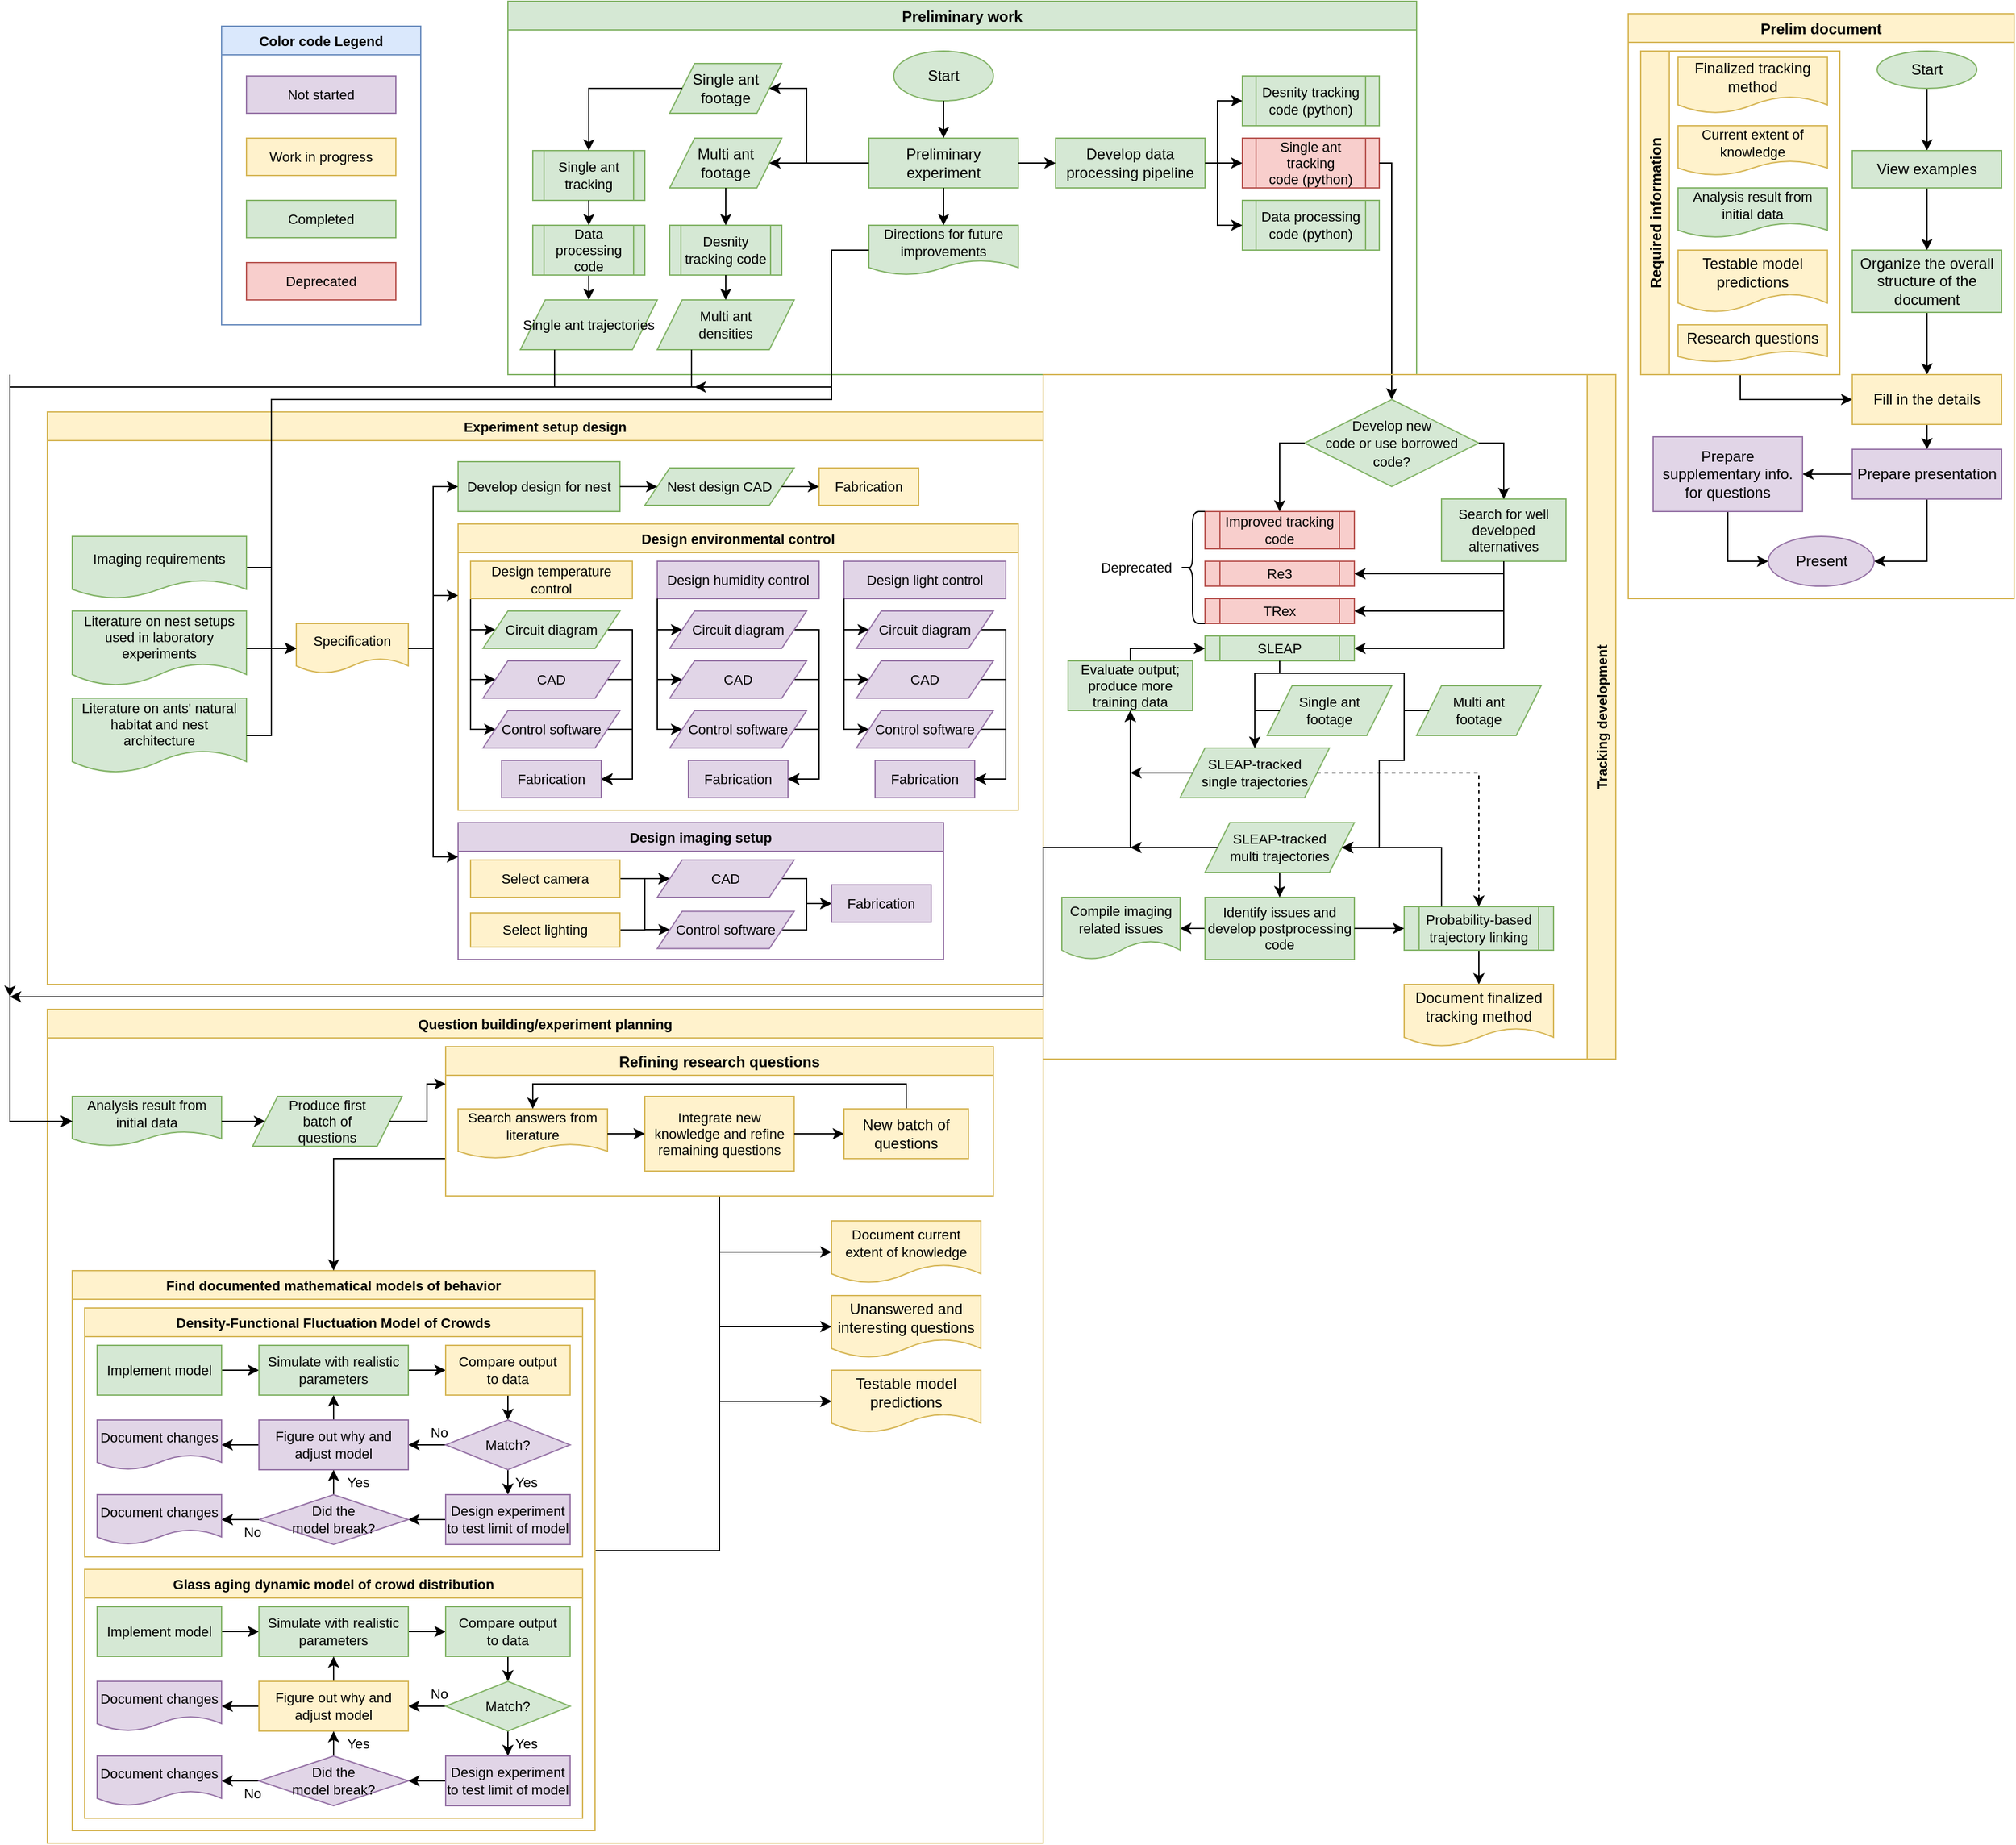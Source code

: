 <mxfile version="15.9.6" type="github">
  <diagram id="sCkYze-qXfBqLotD3-Qz" name="Page-1">
    <mxGraphModel dx="1888" dy="546" grid="1" gridSize="10" guides="1" tooltips="1" connect="1" arrows="1" fold="1" page="1" pageScale="1" pageWidth="850" pageHeight="1100" math="0" shadow="0">
      <root>
        <mxCell id="0" />
        <mxCell id="1" parent="0" />
        <mxCell id="1YLP4JvI8Be8PyGondC2-26" value="Preliminary work" style="swimlane;fillColor=#d5e8d4;strokeColor=#82b366;" parent="1" vertex="1">
          <mxGeometry x="50" y="30" width="730" height="300" as="geometry">
            <mxRectangle x="50" y="30" width="130" height="23" as="alternateBounds" />
          </mxGeometry>
        </mxCell>
        <mxCell id="1YLP4JvI8Be8PyGondC2-57" value="&lt;div&gt;Single ant tracking &lt;br&gt;&lt;/div&gt;&lt;div&gt;code (python)&lt;/div&gt;" style="shape=process;whiteSpace=wrap;html=1;backgroundOutline=1;fontSize=11;fillColor=#f8cecc;strokeColor=#b85450;" parent="1YLP4JvI8Be8PyGondC2-26" vertex="1">
          <mxGeometry x="590" y="110" width="110" height="40" as="geometry" />
        </mxCell>
        <mxCell id="1YLP4JvI8Be8PyGondC2-59" value="&lt;div&gt;Data processing &lt;br&gt;&lt;/div&gt;&lt;div&gt;code (python)&lt;/div&gt;" style="shape=process;whiteSpace=wrap;html=1;backgroundOutline=1;fontSize=11;fillColor=#d5e8d4;strokeColor=#82b366;" parent="1YLP4JvI8Be8PyGondC2-26" vertex="1">
          <mxGeometry x="590" y="160" width="110" height="40" as="geometry" />
        </mxCell>
        <mxCell id="1YLP4JvI8Be8PyGondC2-74" value="Desnity tracking code (python)" style="shape=process;whiteSpace=wrap;html=1;backgroundOutline=1;fontSize=11;fillColor=#d5e8d4;strokeColor=#82b366;" parent="1YLP4JvI8Be8PyGondC2-26" vertex="1">
          <mxGeometry x="590" y="60" width="110" height="40" as="geometry" />
        </mxCell>
        <mxCell id="1YLP4JvI8Be8PyGondC2-76" value="Single ant tracking" style="shape=process;whiteSpace=wrap;html=1;backgroundOutline=1;fontSize=11;fillColor=#d5e8d4;strokeColor=#82b366;" parent="1YLP4JvI8Be8PyGondC2-26" vertex="1">
          <mxGeometry x="20" y="120" width="90" height="40" as="geometry" />
        </mxCell>
        <mxCell id="1YLP4JvI8Be8PyGondC2-131" style="edgeStyle=orthogonalEdgeStyle;rounded=0;orthogonalLoop=1;jettySize=auto;html=1;exitX=0.5;exitY=1;exitDx=0;exitDy=0;entryX=0.5;entryY=0;entryDx=0;entryDy=0;fontSize=11;" parent="1YLP4JvI8Be8PyGondC2-26" source="1YLP4JvI8Be8PyGondC2-79" target="1YLP4JvI8Be8PyGondC2-85" edge="1">
          <mxGeometry relative="1" as="geometry" />
        </mxCell>
        <mxCell id="1YLP4JvI8Be8PyGondC2-79" value="&lt;div&gt;Data processing &lt;br&gt;&lt;/div&gt;&lt;div&gt;code&lt;br&gt;&lt;/div&gt;" style="shape=process;whiteSpace=wrap;html=1;backgroundOutline=1;fontSize=11;fillColor=#d5e8d4;strokeColor=#82b366;" parent="1YLP4JvI8Be8PyGondC2-26" vertex="1">
          <mxGeometry x="20" y="180" width="90" height="40" as="geometry" />
        </mxCell>
        <mxCell id="1YLP4JvI8Be8PyGondC2-78" style="edgeStyle=orthogonalEdgeStyle;rounded=0;orthogonalLoop=1;jettySize=auto;html=1;exitX=0.5;exitY=1;exitDx=0;exitDy=0;fontSize=11;entryX=0.5;entryY=0;entryDx=0;entryDy=0;" parent="1YLP4JvI8Be8PyGondC2-26" source="1YLP4JvI8Be8PyGondC2-76" target="1YLP4JvI8Be8PyGondC2-79" edge="1">
          <mxGeometry relative="1" as="geometry">
            <mxPoint x="80" y="190" as="targetPoint" />
          </mxGeometry>
        </mxCell>
        <mxCell id="1YLP4JvI8Be8PyGondC2-82" value="Desnity tracking code" style="shape=process;whiteSpace=wrap;html=1;backgroundOutline=1;fontSize=11;fillColor=#d5e8d4;strokeColor=#82b366;" parent="1YLP4JvI8Be8PyGondC2-26" vertex="1">
          <mxGeometry x="130" y="180" width="90" height="40" as="geometry" />
        </mxCell>
        <mxCell id="1YLP4JvI8Be8PyGondC2-1" value="&lt;div&gt;Start&lt;/div&gt;" style="ellipse;whiteSpace=wrap;html=1;fillColor=#d5e8d4;strokeColor=#82b366;" parent="1YLP4JvI8Be8PyGondC2-26" vertex="1">
          <mxGeometry x="310" y="40" width="80" height="40" as="geometry" />
        </mxCell>
        <mxCell id="1YLP4JvI8Be8PyGondC2-2" value="Preliminary experiment" style="rounded=0;whiteSpace=wrap;html=1;fillColor=#d5e8d4;strokeColor=#82b366;" parent="1YLP4JvI8Be8PyGondC2-26" vertex="1">
          <mxGeometry x="290" y="110" width="120" height="40" as="geometry" />
        </mxCell>
        <mxCell id="1YLP4JvI8Be8PyGondC2-4" value="&lt;div&gt;Develop data processing pipeline&lt;/div&gt;" style="rounded=0;whiteSpace=wrap;html=1;fillColor=#d5e8d4;strokeColor=#82b366;" parent="1YLP4JvI8Be8PyGondC2-26" vertex="1">
          <mxGeometry x="440" y="110" width="120" height="40" as="geometry" />
        </mxCell>
        <mxCell id="1YLP4JvI8Be8PyGondC2-3" style="edgeStyle=orthogonalEdgeStyle;rounded=0;orthogonalLoop=1;jettySize=auto;html=1;entryX=0.5;entryY=0;entryDx=0;entryDy=0;" parent="1YLP4JvI8Be8PyGondC2-26" source="1YLP4JvI8Be8PyGondC2-1" target="1YLP4JvI8Be8PyGondC2-2" edge="1">
          <mxGeometry relative="1" as="geometry" />
        </mxCell>
        <mxCell id="1YLP4JvI8Be8PyGondC2-90" value="Directions for future improvements" style="shape=document;whiteSpace=wrap;html=1;boundedLbl=1;fontSize=11;fillColor=#d5e8d4;strokeColor=#82b366;" parent="1YLP4JvI8Be8PyGondC2-26" vertex="1">
          <mxGeometry x="290" y="180" width="120" height="40" as="geometry" />
        </mxCell>
        <mxCell id="1YLP4JvI8Be8PyGondC2-10" value="&lt;div&gt;Multi ant &lt;br&gt;footage&lt;br&gt;&lt;/div&gt;" style="shape=parallelogram;perimeter=parallelogramPerimeter;whiteSpace=wrap;html=1;fixedSize=1;fillColor=#d5e8d4;strokeColor=#82b366;" parent="1YLP4JvI8Be8PyGondC2-26" vertex="1">
          <mxGeometry x="130" y="110" width="90" height="40" as="geometry" />
        </mxCell>
        <mxCell id="1YLP4JvI8Be8PyGondC2-9" value="&lt;div&gt;Single ant &lt;br&gt;footage&lt;br&gt;&lt;/div&gt;" style="shape=parallelogram;perimeter=parallelogramPerimeter;whiteSpace=wrap;html=1;fixedSize=1;fillColor=#d5e8d4;strokeColor=#82b366;" parent="1YLP4JvI8Be8PyGondC2-26" vertex="1">
          <mxGeometry x="130" y="50" width="90" height="40" as="geometry" />
        </mxCell>
        <mxCell id="1YLP4JvI8Be8PyGondC2-91" style="edgeStyle=orthogonalEdgeStyle;rounded=0;orthogonalLoop=1;jettySize=auto;html=1;exitX=0.5;exitY=1;exitDx=0;exitDy=0;entryX=0.5;entryY=0;entryDx=0;entryDy=0;fontSize=11;" parent="1YLP4JvI8Be8PyGondC2-26" source="1YLP4JvI8Be8PyGondC2-2" target="1YLP4JvI8Be8PyGondC2-90" edge="1">
          <mxGeometry relative="1" as="geometry" />
        </mxCell>
        <mxCell id="1YLP4JvI8Be8PyGondC2-13" style="edgeStyle=orthogonalEdgeStyle;rounded=0;orthogonalLoop=1;jettySize=auto;html=1;exitX=1;exitY=0.5;exitDx=0;exitDy=0;" parent="1YLP4JvI8Be8PyGondC2-26" source="1YLP4JvI8Be8PyGondC2-2" target="1YLP4JvI8Be8PyGondC2-4" edge="1">
          <mxGeometry relative="1" as="geometry">
            <Array as="points" />
          </mxGeometry>
        </mxCell>
        <mxCell id="1YLP4JvI8Be8PyGondC2-60" style="edgeStyle=orthogonalEdgeStyle;rounded=0;orthogonalLoop=1;jettySize=auto;html=1;exitX=1;exitY=0.5;exitDx=0;exitDy=0;entryX=0;entryY=0.5;entryDx=0;entryDy=0;fontSize=11;" parent="1YLP4JvI8Be8PyGondC2-26" source="1YLP4JvI8Be8PyGondC2-4" target="1YLP4JvI8Be8PyGondC2-59" edge="1">
          <mxGeometry relative="1" as="geometry">
            <Array as="points">
              <mxPoint x="570" y="130" />
              <mxPoint x="570" y="180" />
            </Array>
          </mxGeometry>
        </mxCell>
        <mxCell id="1YLP4JvI8Be8PyGondC2-75" style="edgeStyle=orthogonalEdgeStyle;rounded=0;orthogonalLoop=1;jettySize=auto;html=1;exitX=1;exitY=0.5;exitDx=0;exitDy=0;entryX=0;entryY=0.5;entryDx=0;entryDy=0;fontSize=11;" parent="1YLP4JvI8Be8PyGondC2-26" source="1YLP4JvI8Be8PyGondC2-4" target="1YLP4JvI8Be8PyGondC2-74" edge="1">
          <mxGeometry relative="1" as="geometry">
            <Array as="points">
              <mxPoint x="570" y="130" />
              <mxPoint x="570" y="80" />
            </Array>
          </mxGeometry>
        </mxCell>
        <mxCell id="1YLP4JvI8Be8PyGondC2-92" style="edgeStyle=orthogonalEdgeStyle;rounded=0;orthogonalLoop=1;jettySize=auto;html=1;exitX=1;exitY=0.5;exitDx=0;exitDy=0;entryX=0;entryY=0.5;entryDx=0;entryDy=0;fontSize=11;" parent="1YLP4JvI8Be8PyGondC2-26" source="1YLP4JvI8Be8PyGondC2-4" target="1YLP4JvI8Be8PyGondC2-57" edge="1">
          <mxGeometry relative="1" as="geometry" />
        </mxCell>
        <mxCell id="1YLP4JvI8Be8PyGondC2-12" style="edgeStyle=orthogonalEdgeStyle;rounded=0;orthogonalLoop=1;jettySize=auto;html=1;exitX=0;exitY=0.5;exitDx=0;exitDy=0;entryX=1;entryY=0.5;entryDx=0;entryDy=0;" parent="1YLP4JvI8Be8PyGondC2-26" source="1YLP4JvI8Be8PyGondC2-2" target="1YLP4JvI8Be8PyGondC2-10" edge="1">
          <mxGeometry relative="1" as="geometry">
            <Array as="points">
              <mxPoint x="230" y="130" />
              <mxPoint x="230" y="130" />
            </Array>
          </mxGeometry>
        </mxCell>
        <mxCell id="1YLP4JvI8Be8PyGondC2-83" style="edgeStyle=orthogonalEdgeStyle;rounded=0;orthogonalLoop=1;jettySize=auto;html=1;exitX=0.5;exitY=1;exitDx=0;exitDy=0;entryX=0.5;entryY=0;entryDx=0;entryDy=0;fontSize=11;" parent="1YLP4JvI8Be8PyGondC2-26" source="1YLP4JvI8Be8PyGondC2-10" target="1YLP4JvI8Be8PyGondC2-82" edge="1">
          <mxGeometry relative="1" as="geometry" />
        </mxCell>
        <mxCell id="1YLP4JvI8Be8PyGondC2-11" style="edgeStyle=orthogonalEdgeStyle;rounded=0;orthogonalLoop=1;jettySize=auto;html=1;exitX=0;exitY=0.5;exitDx=0;exitDy=0;entryX=1;entryY=0.5;entryDx=0;entryDy=0;" parent="1YLP4JvI8Be8PyGondC2-26" source="1YLP4JvI8Be8PyGondC2-2" target="1YLP4JvI8Be8PyGondC2-9" edge="1">
          <mxGeometry relative="1" as="geometry">
            <Array as="points">
              <mxPoint x="240" y="130" />
              <mxPoint x="240" y="70" />
            </Array>
          </mxGeometry>
        </mxCell>
        <mxCell id="1YLP4JvI8Be8PyGondC2-77" style="edgeStyle=orthogonalEdgeStyle;rounded=0;orthogonalLoop=1;jettySize=auto;html=1;exitX=0;exitY=0.5;exitDx=0;exitDy=0;entryX=0.5;entryY=0;entryDx=0;entryDy=0;fontSize=11;" parent="1YLP4JvI8Be8PyGondC2-26" source="1YLP4JvI8Be8PyGondC2-9" target="1YLP4JvI8Be8PyGondC2-76" edge="1">
          <mxGeometry relative="1" as="geometry" />
        </mxCell>
        <mxCell id="1YLP4JvI8Be8PyGondC2-86" value="&lt;div&gt;Multi ant &lt;br&gt;&lt;/div&gt;&lt;div&gt;densities&lt;/div&gt;" style="shape=parallelogram;perimeter=parallelogramPerimeter;whiteSpace=wrap;html=1;fixedSize=1;fontSize=11;fillColor=#d5e8d4;strokeColor=#82b366;" parent="1YLP4JvI8Be8PyGondC2-26" vertex="1">
          <mxGeometry x="120" y="240" width="110" height="40" as="geometry" />
        </mxCell>
        <mxCell id="1YLP4JvI8Be8PyGondC2-87" style="edgeStyle=orthogonalEdgeStyle;rounded=0;orthogonalLoop=1;jettySize=auto;html=1;exitX=0.5;exitY=1;exitDx=0;exitDy=0;entryX=0.5;entryY=0;entryDx=0;entryDy=0;fontSize=11;" parent="1YLP4JvI8Be8PyGondC2-26" source="1YLP4JvI8Be8PyGondC2-82" target="1YLP4JvI8Be8PyGondC2-86" edge="1">
          <mxGeometry relative="1" as="geometry" />
        </mxCell>
        <mxCell id="1YLP4JvI8Be8PyGondC2-85" value="&lt;div&gt;Single ant trajectories&lt;/div&gt;" style="shape=parallelogram;perimeter=parallelogramPerimeter;whiteSpace=wrap;html=1;fixedSize=1;fontSize=11;fillColor=#d5e8d4;strokeColor=#82b366;" parent="1YLP4JvI8Be8PyGondC2-26" vertex="1">
          <mxGeometry x="10" y="240" width="110" height="40" as="geometry" />
        </mxCell>
        <mxCell id="1YLP4JvI8Be8PyGondC2-52" style="edgeStyle=orthogonalEdgeStyle;rounded=0;orthogonalLoop=1;jettySize=auto;html=1;entryX=0.5;entryY=0;entryDx=0;entryDy=0;fontSize=11;exitX=1;exitY=0.5;exitDx=0;exitDy=0;" parent="1" source="1YLP4JvI8Be8PyGondC2-57" target="1YLP4JvI8Be8PyGondC2-40" edge="1">
          <mxGeometry relative="1" as="geometry">
            <mxPoint x="770" y="170" as="sourcePoint" />
            <Array as="points">
              <mxPoint x="760" y="160" />
            </Array>
          </mxGeometry>
        </mxCell>
        <mxCell id="1YLP4JvI8Be8PyGondC2-129" value="Tracking development" style="swimlane;horizontal=0;fontSize=11;direction=west;fillColor=#fff2cc;strokeColor=#d6b656;" parent="1" vertex="1">
          <mxGeometry x="480" y="330" width="460" height="550" as="geometry">
            <mxRectangle x="480" y="280" width="30" height="150" as="alternateBounds" />
          </mxGeometry>
        </mxCell>
        <mxCell id="DV-gIT8t8IGh8yPefJaX-2" style="edgeStyle=orthogonalEdgeStyle;rounded=0;orthogonalLoop=1;jettySize=auto;html=1;exitX=0.5;exitY=1;exitDx=0;exitDy=0;entryX=0.5;entryY=0;entryDx=0;entryDy=0;" parent="1YLP4JvI8Be8PyGondC2-129" source="1YLP4JvI8Be8PyGondC2-111" target="DV-gIT8t8IGh8yPefJaX-1" edge="1">
          <mxGeometry relative="1" as="geometry" />
        </mxCell>
        <mxCell id="1YLP4JvI8Be8PyGondC2-111" value="Probability-based trajectory linking" style="shape=process;whiteSpace=wrap;html=1;backgroundOutline=1;fontSize=11;fillColor=#d5e8d4;strokeColor=#82b366;" parent="1YLP4JvI8Be8PyGondC2-129" vertex="1">
          <mxGeometry x="290" y="427.5" width="120" height="35" as="geometry" />
        </mxCell>
        <mxCell id="1YLP4JvI8Be8PyGondC2-145" style="edgeStyle=orthogonalEdgeStyle;rounded=0;orthogonalLoop=1;jettySize=auto;html=1;exitX=0;exitY=0.5;exitDx=0;exitDy=0;entryX=1;entryY=0.5;entryDx=0;entryDy=0;fontSize=11;" parent="1YLP4JvI8Be8PyGondC2-129" source="1YLP4JvI8Be8PyGondC2-107" target="1YLP4JvI8Be8PyGondC2-144" edge="1">
          <mxGeometry relative="1" as="geometry" />
        </mxCell>
        <mxCell id="1YLP4JvI8Be8PyGondC2-107" value="Identify issues and develop postprocessing code" style="rounded=0;whiteSpace=wrap;html=1;fontSize=11;fillColor=#d5e8d4;strokeColor=#82b366;" parent="1YLP4JvI8Be8PyGondC2-129" vertex="1">
          <mxGeometry x="130" y="420" width="120" height="50" as="geometry" />
        </mxCell>
        <mxCell id="1YLP4JvI8Be8PyGondC2-112" style="edgeStyle=orthogonalEdgeStyle;rounded=0;orthogonalLoop=1;jettySize=auto;html=1;exitX=1;exitY=0.5;exitDx=0;exitDy=0;entryX=0;entryY=0.5;entryDx=0;entryDy=0;fontSize=11;" parent="1YLP4JvI8Be8PyGondC2-129" source="1YLP4JvI8Be8PyGondC2-107" target="1YLP4JvI8Be8PyGondC2-111" edge="1">
          <mxGeometry relative="1" as="geometry" />
        </mxCell>
        <mxCell id="1YLP4JvI8Be8PyGondC2-104" value="&lt;div&gt;SLEAP-tracked &lt;br&gt;&lt;/div&gt;&lt;div&gt;multi trajectories&lt;/div&gt;" style="shape=parallelogram;perimeter=parallelogramPerimeter;whiteSpace=wrap;html=1;fixedSize=1;fontSize=11;fillColor=#d5e8d4;strokeColor=#82b366;" parent="1YLP4JvI8Be8PyGondC2-129" vertex="1">
          <mxGeometry x="130" y="360" width="120" height="40" as="geometry" />
        </mxCell>
        <mxCell id="1YLP4JvI8Be8PyGondC2-109" style="edgeStyle=orthogonalEdgeStyle;rounded=0;orthogonalLoop=1;jettySize=auto;html=1;exitX=0.5;exitY=1;exitDx=0;exitDy=0;entryX=0.5;entryY=0;entryDx=0;entryDy=0;fontSize=11;" parent="1YLP4JvI8Be8PyGondC2-129" source="1YLP4JvI8Be8PyGondC2-104" target="1YLP4JvI8Be8PyGondC2-107" edge="1">
          <mxGeometry relative="1" as="geometry" />
        </mxCell>
        <mxCell id="1YLP4JvI8Be8PyGondC2-127" style="edgeStyle=orthogonalEdgeStyle;rounded=0;orthogonalLoop=1;jettySize=auto;html=1;exitX=0.25;exitY=0;exitDx=0;exitDy=0;entryX=1;entryY=0.5;entryDx=0;entryDy=0;fontSize=11;" parent="1YLP4JvI8Be8PyGondC2-129" source="1YLP4JvI8Be8PyGondC2-111" target="1YLP4JvI8Be8PyGondC2-104" edge="1">
          <mxGeometry relative="1" as="geometry">
            <Array as="points">
              <mxPoint x="320" y="380" />
            </Array>
          </mxGeometry>
        </mxCell>
        <mxCell id="1YLP4JvI8Be8PyGondC2-96" value="&lt;div&gt;SLEAP-tracked &lt;br&gt;&lt;/div&gt;&lt;div&gt;single trajectories&lt;/div&gt;" style="shape=parallelogram;perimeter=parallelogramPerimeter;whiteSpace=wrap;html=1;fixedSize=1;fontSize=11;fillColor=#d5e8d4;strokeColor=#82b366;" parent="1YLP4JvI8Be8PyGondC2-129" vertex="1">
          <mxGeometry x="110" y="300" width="120" height="40" as="geometry" />
        </mxCell>
        <mxCell id="1YLP4JvI8Be8PyGondC2-125" style="edgeStyle=orthogonalEdgeStyle;rounded=0;orthogonalLoop=1;jettySize=auto;html=1;exitX=1;exitY=0.5;exitDx=0;exitDy=0;entryX=0.5;entryY=0;entryDx=0;entryDy=0;dashed=1;fontSize=11;" parent="1YLP4JvI8Be8PyGondC2-129" source="1YLP4JvI8Be8PyGondC2-96" target="1YLP4JvI8Be8PyGondC2-111" edge="1">
          <mxGeometry relative="1" as="geometry">
            <Array as="points">
              <mxPoint x="350" y="320" />
            </Array>
          </mxGeometry>
        </mxCell>
        <mxCell id="1YLP4JvI8Be8PyGondC2-100" value="Evaluate output; produce more training data" style="rounded=0;whiteSpace=wrap;html=1;fontSize=11;fillColor=#d5e8d4;strokeColor=#82b366;" parent="1YLP4JvI8Be8PyGondC2-129" vertex="1">
          <mxGeometry x="20" y="230" width="100" height="40" as="geometry" />
        </mxCell>
        <mxCell id="1YLP4JvI8Be8PyGondC2-101" style="edgeStyle=orthogonalEdgeStyle;rounded=0;orthogonalLoop=1;jettySize=auto;html=1;exitX=0;exitY=0.5;exitDx=0;exitDy=0;entryX=0.5;entryY=1;entryDx=0;entryDy=0;fontSize=11;" parent="1YLP4JvI8Be8PyGondC2-129" source="1YLP4JvI8Be8PyGondC2-96" target="1YLP4JvI8Be8PyGondC2-100" edge="1">
          <mxGeometry relative="1" as="geometry">
            <Array as="points">
              <mxPoint x="70" y="320" />
            </Array>
          </mxGeometry>
        </mxCell>
        <mxCell id="1YLP4JvI8Be8PyGondC2-71" value="Deprecated" style="text;html=1;strokeColor=none;fillColor=none;align=center;verticalAlign=middle;whiteSpace=wrap;rounded=0;fontSize=11;" parent="1YLP4JvI8Be8PyGondC2-129" vertex="1">
          <mxGeometry x="40" y="140" width="70" height="30" as="geometry" />
        </mxCell>
        <mxCell id="1YLP4JvI8Be8PyGondC2-103" value="Multi ant&lt;br&gt;footage" style="shape=parallelogram;perimeter=parallelogramPerimeter;whiteSpace=wrap;html=1;fixedSize=1;fontSize=11;fillColor=#d5e8d4;strokeColor=#82b366;" parent="1YLP4JvI8Be8PyGondC2-129" vertex="1">
          <mxGeometry x="300" y="250" width="100" height="40" as="geometry" />
        </mxCell>
        <mxCell id="1YLP4JvI8Be8PyGondC2-106" style="edgeStyle=orthogonalEdgeStyle;rounded=0;orthogonalLoop=1;jettySize=auto;html=1;exitX=0;exitY=0.5;exitDx=0;exitDy=0;entryX=1;entryY=0.5;entryDx=0;entryDy=0;fontSize=11;" parent="1YLP4JvI8Be8PyGondC2-129" source="1YLP4JvI8Be8PyGondC2-103" target="1YLP4JvI8Be8PyGondC2-104" edge="1">
          <mxGeometry relative="1" as="geometry">
            <Array as="points">
              <mxPoint x="290" y="270" />
              <mxPoint x="290" y="310" />
              <mxPoint x="270" y="310" />
              <mxPoint x="270" y="380" />
            </Array>
          </mxGeometry>
        </mxCell>
        <mxCell id="1YLP4JvI8Be8PyGondC2-93" value="Single ant&lt;br&gt;footage" style="shape=parallelogram;perimeter=parallelogramPerimeter;whiteSpace=wrap;html=1;fixedSize=1;fontSize=11;fillColor=#d5e8d4;strokeColor=#82b366;" parent="1YLP4JvI8Be8PyGondC2-129" vertex="1">
          <mxGeometry x="180" y="250" width="100" height="40" as="geometry" />
        </mxCell>
        <mxCell id="1YLP4JvI8Be8PyGondC2-97" style="edgeStyle=orthogonalEdgeStyle;rounded=0;orthogonalLoop=1;jettySize=auto;html=1;exitX=0;exitY=0.5;exitDx=0;exitDy=0;entryX=0.5;entryY=0;entryDx=0;entryDy=0;fontSize=11;" parent="1YLP4JvI8Be8PyGondC2-129" source="1YLP4JvI8Be8PyGondC2-93" target="1YLP4JvI8Be8PyGondC2-96" edge="1">
          <mxGeometry relative="1" as="geometry">
            <Array as="points">
              <mxPoint x="170" y="270" />
            </Array>
          </mxGeometry>
        </mxCell>
        <mxCell id="1YLP4JvI8Be8PyGondC2-68" value="SLEAP" style="shape=process;whiteSpace=wrap;html=1;backgroundOutline=1;fontSize=11;fillColor=#d5e8d4;strokeColor=#82b366;" parent="1YLP4JvI8Be8PyGondC2-129" vertex="1">
          <mxGeometry x="130" y="210" width="120" height="20" as="geometry" />
        </mxCell>
        <mxCell id="1YLP4JvI8Be8PyGondC2-98" style="edgeStyle=orthogonalEdgeStyle;rounded=0;orthogonalLoop=1;jettySize=auto;html=1;exitX=0.5;exitY=1;exitDx=0;exitDy=0;fontSize=11;entryX=0.5;entryY=0;entryDx=0;entryDy=0;" parent="1YLP4JvI8Be8PyGondC2-129" source="1YLP4JvI8Be8PyGondC2-68" target="1YLP4JvI8Be8PyGondC2-96" edge="1">
          <mxGeometry relative="1" as="geometry">
            <mxPoint x="189.69" y="280" as="targetPoint" />
            <Array as="points">
              <mxPoint x="190" y="240" />
              <mxPoint x="170" y="240" />
            </Array>
          </mxGeometry>
        </mxCell>
        <mxCell id="1YLP4JvI8Be8PyGondC2-102" style="edgeStyle=orthogonalEdgeStyle;rounded=0;orthogonalLoop=1;jettySize=auto;html=1;exitX=0.5;exitY=0;exitDx=0;exitDy=0;entryX=0;entryY=0.5;entryDx=0;entryDy=0;fontSize=11;" parent="1YLP4JvI8Be8PyGondC2-129" source="1YLP4JvI8Be8PyGondC2-100" target="1YLP4JvI8Be8PyGondC2-68" edge="1">
          <mxGeometry relative="1" as="geometry">
            <Array as="points">
              <mxPoint x="70" y="220" />
            </Array>
          </mxGeometry>
        </mxCell>
        <mxCell id="1YLP4JvI8Be8PyGondC2-105" style="edgeStyle=orthogonalEdgeStyle;rounded=0;orthogonalLoop=1;jettySize=auto;html=1;exitX=0.5;exitY=1;exitDx=0;exitDy=0;entryX=1;entryY=0.5;entryDx=0;entryDy=0;fontSize=11;" parent="1YLP4JvI8Be8PyGondC2-129" source="1YLP4JvI8Be8PyGondC2-68" target="1YLP4JvI8Be8PyGondC2-104" edge="1">
          <mxGeometry relative="1" as="geometry">
            <Array as="points">
              <mxPoint x="190" y="240" />
              <mxPoint x="290" y="240" />
              <mxPoint x="290" y="310" />
              <mxPoint x="270" y="310" />
              <mxPoint x="270" y="380" />
            </Array>
          </mxGeometry>
        </mxCell>
        <mxCell id="1YLP4JvI8Be8PyGondC2-66" value="TRex" style="shape=process;whiteSpace=wrap;html=1;backgroundOutline=1;fontSize=11;fillColor=#f8cecc;strokeColor=#b85450;" parent="1YLP4JvI8Be8PyGondC2-129" vertex="1">
          <mxGeometry x="130" y="180" width="120" height="20" as="geometry" />
        </mxCell>
        <mxCell id="1YLP4JvI8Be8PyGondC2-64" value="Re3" style="shape=process;whiteSpace=wrap;html=1;backgroundOutline=1;fontSize=11;fillColor=#f8cecc;strokeColor=#b85450;" parent="1YLP4JvI8Be8PyGondC2-129" vertex="1">
          <mxGeometry x="130" y="150" width="120" height="20" as="geometry" />
        </mxCell>
        <mxCell id="1YLP4JvI8Be8PyGondC2-62" value="&lt;div&gt;Improved tracking&lt;/div&gt;&lt;div&gt; code&lt;br&gt;&lt;/div&gt;" style="shape=process;whiteSpace=wrap;html=1;backgroundOutline=1;fontSize=11;fillColor=#f8cecc;strokeColor=#b85450;" parent="1YLP4JvI8Be8PyGondC2-129" vertex="1">
          <mxGeometry x="130" y="110" width="120" height="30" as="geometry" />
        </mxCell>
        <mxCell id="1YLP4JvI8Be8PyGondC2-40" value="&lt;div&gt;&lt;font style=&quot;font-size: 11px&quot;&gt;Develop new&lt;/font&gt;&lt;/div&gt;&lt;div&gt;&lt;font style=&quot;font-size: 11px&quot;&gt;code or use borrowed &lt;br&gt;&lt;/font&gt;&lt;/div&gt;&lt;div&gt;&lt;font style=&quot;font-size: 11px&quot;&gt;code?&lt;/font&gt;&lt;/div&gt;" style="rhombus;whiteSpace=wrap;html=1;fillColor=#d5e8d4;strokeColor=#82b366;" parent="1YLP4JvI8Be8PyGondC2-129" vertex="1">
          <mxGeometry x="210" y="20" width="140" height="70" as="geometry" />
        </mxCell>
        <mxCell id="1YLP4JvI8Be8PyGondC2-55" style="edgeStyle=orthogonalEdgeStyle;rounded=0;orthogonalLoop=1;jettySize=auto;html=1;exitX=0;exitY=0.5;exitDx=0;exitDy=0;entryX=0.5;entryY=0;entryDx=0;entryDy=0;fontSize=11;" parent="1YLP4JvI8Be8PyGondC2-129" source="1YLP4JvI8Be8PyGondC2-40" target="1YLP4JvI8Be8PyGondC2-62" edge="1">
          <mxGeometry relative="1" as="geometry">
            <mxPoint x="190" y="100" as="targetPoint" />
            <Array as="points">
              <mxPoint x="190" y="55" />
            </Array>
          </mxGeometry>
        </mxCell>
        <mxCell id="1YLP4JvI8Be8PyGondC2-44" value="Search for well developed alternatives" style="rounded=0;whiteSpace=wrap;html=1;fontSize=11;fillColor=#d5e8d4;strokeColor=#82b366;" parent="1YLP4JvI8Be8PyGondC2-129" vertex="1">
          <mxGeometry x="320" y="100" width="100" height="50" as="geometry" />
        </mxCell>
        <mxCell id="1YLP4JvI8Be8PyGondC2-54" style="edgeStyle=orthogonalEdgeStyle;rounded=0;orthogonalLoop=1;jettySize=auto;html=1;exitX=1;exitY=0.5;exitDx=0;exitDy=0;entryX=0.5;entryY=0;entryDx=0;entryDy=0;fontSize=11;" parent="1YLP4JvI8Be8PyGondC2-129" source="1YLP4JvI8Be8PyGondC2-40" target="1YLP4JvI8Be8PyGondC2-44" edge="1">
          <mxGeometry relative="1" as="geometry" />
        </mxCell>
        <mxCell id="1YLP4JvI8Be8PyGondC2-65" style="edgeStyle=orthogonalEdgeStyle;rounded=0;orthogonalLoop=1;jettySize=auto;html=1;exitX=0.5;exitY=1;exitDx=0;exitDy=0;fontSize=11;" parent="1YLP4JvI8Be8PyGondC2-129" source="1YLP4JvI8Be8PyGondC2-44" target="1YLP4JvI8Be8PyGondC2-64" edge="1">
          <mxGeometry relative="1" as="geometry">
            <Array as="points">
              <mxPoint x="370" y="160" />
            </Array>
          </mxGeometry>
        </mxCell>
        <mxCell id="1YLP4JvI8Be8PyGondC2-67" style="edgeStyle=orthogonalEdgeStyle;rounded=0;orthogonalLoop=1;jettySize=auto;html=1;exitX=0.5;exitY=1;exitDx=0;exitDy=0;entryX=1;entryY=0.5;entryDx=0;entryDy=0;fontSize=11;" parent="1YLP4JvI8Be8PyGondC2-129" source="1YLP4JvI8Be8PyGondC2-44" target="1YLP4JvI8Be8PyGondC2-66" edge="1">
          <mxGeometry relative="1" as="geometry" />
        </mxCell>
        <mxCell id="1YLP4JvI8Be8PyGondC2-69" style="edgeStyle=orthogonalEdgeStyle;rounded=0;orthogonalLoop=1;jettySize=auto;html=1;exitX=0.5;exitY=1;exitDx=0;exitDy=0;entryX=1;entryY=0.5;entryDx=0;entryDy=0;fontSize=11;" parent="1YLP4JvI8Be8PyGondC2-129" source="1YLP4JvI8Be8PyGondC2-44" target="1YLP4JvI8Be8PyGondC2-68" edge="1">
          <mxGeometry relative="1" as="geometry" />
        </mxCell>
        <mxCell id="1YLP4JvI8Be8PyGondC2-108" style="edgeStyle=orthogonalEdgeStyle;rounded=0;orthogonalLoop=1;jettySize=auto;html=1;exitX=0;exitY=0.5;exitDx=0;exitDy=0;fontSize=11;entryX=0.5;entryY=1;entryDx=0;entryDy=0;" parent="1YLP4JvI8Be8PyGondC2-129" source="1YLP4JvI8Be8PyGondC2-104" target="1YLP4JvI8Be8PyGondC2-100" edge="1">
          <mxGeometry relative="1" as="geometry">
            <mxPoint x="50.0" y="270" as="targetPoint" />
          </mxGeometry>
        </mxCell>
        <mxCell id="1YLP4JvI8Be8PyGondC2-70" value="" style="shape=curlyBracket;whiteSpace=wrap;html=1;rounded=1;flipH=1;fontSize=11;size=0.5;direction=west;" parent="1YLP4JvI8Be8PyGondC2-129" vertex="1">
          <mxGeometry x="110" y="110" width="20" height="90" as="geometry" />
        </mxCell>
        <mxCell id="1YLP4JvI8Be8PyGondC2-144" value="Compile imaging related issues" style="shape=document;whiteSpace=wrap;html=1;boundedLbl=1;fontSize=11;fillColor=#d5e8d4;strokeColor=#82b366;" parent="1YLP4JvI8Be8PyGondC2-129" vertex="1">
          <mxGeometry x="15" y="420" width="95" height="50" as="geometry" />
        </mxCell>
        <mxCell id="DV-gIT8t8IGh8yPefJaX-1" value="Document finalized tracking method" style="shape=document;whiteSpace=wrap;html=1;boundedLbl=1;fillColor=#fff2cc;strokeColor=#d6b656;" parent="1YLP4JvI8Be8PyGondC2-129" vertex="1">
          <mxGeometry x="290" y="490" width="120" height="50" as="geometry" />
        </mxCell>
        <mxCell id="1YLP4JvI8Be8PyGondC2-208" value="Experiment setup design" style="swimlane;fontSize=11;fillColor=#fff2cc;strokeColor=#d6b656;" parent="1" vertex="1">
          <mxGeometry x="-320" y="360" width="800" height="460" as="geometry" />
        </mxCell>
        <mxCell id="1YLP4JvI8Be8PyGondC2-88" value="Literature on nest setups used in laboratory experiments" style="shape=document;whiteSpace=wrap;html=1;boundedLbl=1;fontSize=11;fillColor=#d5e8d4;strokeColor=#82b366;" parent="1YLP4JvI8Be8PyGondC2-208" vertex="1">
          <mxGeometry x="20" y="160" width="140" height="60" as="geometry" />
        </mxCell>
        <mxCell id="1YLP4JvI8Be8PyGondC2-89" value="Literature on ants&#39; natural habitat and nest architecture" style="shape=document;whiteSpace=wrap;html=1;boundedLbl=1;fontSize=11;fillColor=#d5e8d4;strokeColor=#82b366;" parent="1YLP4JvI8Be8PyGondC2-208" vertex="1">
          <mxGeometry x="20" y="230" width="140" height="60" as="geometry" />
        </mxCell>
        <mxCell id="1YLP4JvI8Be8PyGondC2-140" value="Specification" style="shape=document;whiteSpace=wrap;html=1;boundedLbl=1;fontSize=11;fillColor=#fff2cc;strokeColor=#d6b656;" parent="1YLP4JvI8Be8PyGondC2-208" vertex="1">
          <mxGeometry x="200" y="170" width="90" height="40" as="geometry" />
        </mxCell>
        <mxCell id="1YLP4JvI8Be8PyGondC2-138" style="edgeStyle=orthogonalEdgeStyle;rounded=0;orthogonalLoop=1;jettySize=auto;html=1;exitX=1;exitY=0.5;exitDx=0;exitDy=0;entryX=0;entryY=0.5;entryDx=0;entryDy=0;fontSize=11;" parent="1YLP4JvI8Be8PyGondC2-208" source="1YLP4JvI8Be8PyGondC2-88" target="1YLP4JvI8Be8PyGondC2-140" edge="1">
          <mxGeometry relative="1" as="geometry">
            <mxPoint x="280" y="110" as="targetPoint" />
          </mxGeometry>
        </mxCell>
        <mxCell id="1YLP4JvI8Be8PyGondC2-136" style="edgeStyle=orthogonalEdgeStyle;rounded=0;orthogonalLoop=1;jettySize=auto;html=1;exitX=1;exitY=0.5;exitDx=0;exitDy=0;entryX=0;entryY=0.5;entryDx=0;entryDy=0;fontSize=11;" parent="1YLP4JvI8Be8PyGondC2-208" source="1YLP4JvI8Be8PyGondC2-89" target="1YLP4JvI8Be8PyGondC2-140" edge="1">
          <mxGeometry relative="1" as="geometry">
            <mxPoint x="280" y="110" as="targetPoint" />
            <Array as="points">
              <mxPoint x="180" y="260" />
              <mxPoint x="180" y="190" />
            </Array>
          </mxGeometry>
        </mxCell>
        <mxCell id="1YLP4JvI8Be8PyGondC2-141" value="Develop design for nest" style="rounded=0;whiteSpace=wrap;html=1;fontSize=11;fillColor=#d5e8d4;strokeColor=#82b366;" parent="1YLP4JvI8Be8PyGondC2-208" vertex="1">
          <mxGeometry x="330" y="40" width="130" height="40" as="geometry" />
        </mxCell>
        <mxCell id="1YLP4JvI8Be8PyGondC2-148" style="edgeStyle=orthogonalEdgeStyle;rounded=0;orthogonalLoop=1;jettySize=auto;html=1;exitX=1;exitY=0.5;exitDx=0;exitDy=0;entryX=0;entryY=0.5;entryDx=0;entryDy=0;fontSize=11;" parent="1YLP4JvI8Be8PyGondC2-208" source="1YLP4JvI8Be8PyGondC2-140" target="1YLP4JvI8Be8PyGondC2-141" edge="1">
          <mxGeometry relative="1" as="geometry">
            <Array as="points">
              <mxPoint x="310" y="190" />
              <mxPoint x="310" y="60" />
            </Array>
          </mxGeometry>
        </mxCell>
        <mxCell id="1YLP4JvI8Be8PyGondC2-147" style="edgeStyle=orthogonalEdgeStyle;rounded=0;orthogonalLoop=1;jettySize=auto;html=1;exitX=1;exitY=0.5;exitDx=0;exitDy=0;entryX=0;entryY=0.5;entryDx=0;entryDy=0;fontSize=11;" parent="1YLP4JvI8Be8PyGondC2-208" source="1YLP4JvI8Be8PyGondC2-146" target="1YLP4JvI8Be8PyGondC2-140" edge="1">
          <mxGeometry relative="1" as="geometry">
            <Array as="points">
              <mxPoint x="180" y="125" />
              <mxPoint x="180" y="190" />
            </Array>
          </mxGeometry>
        </mxCell>
        <mxCell id="1YLP4JvI8Be8PyGondC2-146" value="Imaging requirements" style="shape=document;whiteSpace=wrap;html=1;boundedLbl=1;fontSize=11;fillColor=#d5e8d4;strokeColor=#82b366;" parent="1YLP4JvI8Be8PyGondC2-208" vertex="1">
          <mxGeometry x="20" y="100" width="140" height="50" as="geometry" />
        </mxCell>
        <mxCell id="1YLP4JvI8Be8PyGondC2-154" value="&lt;div&gt;Nest design CAD&lt;/div&gt;" style="shape=parallelogram;perimeter=parallelogramPerimeter;whiteSpace=wrap;html=1;fixedSize=1;fontSize=11;fillColor=#d5e8d4;strokeColor=#82b366;" parent="1YLP4JvI8Be8PyGondC2-208" vertex="1">
          <mxGeometry x="480" y="45" width="120" height="30" as="geometry" />
        </mxCell>
        <mxCell id="1YLP4JvI8Be8PyGondC2-153" style="edgeStyle=orthogonalEdgeStyle;rounded=0;orthogonalLoop=1;jettySize=auto;html=1;exitX=1;exitY=0.5;exitDx=0;exitDy=0;entryX=0;entryY=0.5;entryDx=0;entryDy=0;fontSize=11;" parent="1YLP4JvI8Be8PyGondC2-208" source="1YLP4JvI8Be8PyGondC2-141" target="1YLP4JvI8Be8PyGondC2-154" edge="1">
          <mxGeometry relative="1" as="geometry">
            <mxPoint x="480" y="60" as="targetPoint" />
          </mxGeometry>
        </mxCell>
        <mxCell id="1YLP4JvI8Be8PyGondC2-157" value="Fabrication" style="rounded=0;whiteSpace=wrap;html=1;fontSize=11;fillColor=#fff2cc;strokeColor=#d6b656;" parent="1YLP4JvI8Be8PyGondC2-208" vertex="1">
          <mxGeometry x="620" y="45" width="80" height="30" as="geometry" />
        </mxCell>
        <mxCell id="1YLP4JvI8Be8PyGondC2-158" style="edgeStyle=orthogonalEdgeStyle;rounded=0;orthogonalLoop=1;jettySize=auto;html=1;exitX=1;exitY=0.5;exitDx=0;exitDy=0;entryX=0;entryY=0.5;entryDx=0;entryDy=0;fontSize=11;" parent="1YLP4JvI8Be8PyGondC2-208" source="1YLP4JvI8Be8PyGondC2-154" target="1YLP4JvI8Be8PyGondC2-157" edge="1">
          <mxGeometry relative="1" as="geometry" />
        </mxCell>
        <mxCell id="1YLP4JvI8Be8PyGondC2-162" value="Design environmental control" style="swimlane;fontSize=11;fillColor=#fff2cc;strokeColor=#d6b656;" parent="1YLP4JvI8Be8PyGondC2-208" vertex="1">
          <mxGeometry x="330" y="90" width="450" height="230" as="geometry" />
        </mxCell>
        <mxCell id="1YLP4JvI8Be8PyGondC2-170" style="edgeStyle=orthogonalEdgeStyle;rounded=0;orthogonalLoop=1;jettySize=auto;html=1;exitX=0;exitY=1;exitDx=0;exitDy=0;entryX=0;entryY=0.5;entryDx=0;entryDy=0;fontSize=11;" parent="1YLP4JvI8Be8PyGondC2-162" source="1YLP4JvI8Be8PyGondC2-163" target="1YLP4JvI8Be8PyGondC2-169" edge="1">
          <mxGeometry relative="1" as="geometry">
            <Array as="points">
              <mxPoint x="10" y="165" />
            </Array>
          </mxGeometry>
        </mxCell>
        <mxCell id="1YLP4JvI8Be8PyGondC2-171" style="edgeStyle=orthogonalEdgeStyle;rounded=0;orthogonalLoop=1;jettySize=auto;html=1;exitX=0;exitY=1;exitDx=0;exitDy=0;entryX=0;entryY=0.5;entryDx=0;entryDy=0;fontSize=11;" parent="1YLP4JvI8Be8PyGondC2-162" source="1YLP4JvI8Be8PyGondC2-163" target="1YLP4JvI8Be8PyGondC2-168" edge="1">
          <mxGeometry relative="1" as="geometry">
            <Array as="points">
              <mxPoint x="10" y="125" />
            </Array>
          </mxGeometry>
        </mxCell>
        <mxCell id="1YLP4JvI8Be8PyGondC2-172" style="edgeStyle=orthogonalEdgeStyle;rounded=0;orthogonalLoop=1;jettySize=auto;html=1;exitX=0;exitY=1;exitDx=0;exitDy=0;entryX=0;entryY=0.5;entryDx=0;entryDy=0;fontSize=11;" parent="1YLP4JvI8Be8PyGondC2-162" source="1YLP4JvI8Be8PyGondC2-163" target="1YLP4JvI8Be8PyGondC2-167" edge="1">
          <mxGeometry relative="1" as="geometry">
            <Array as="points">
              <mxPoint x="10" y="85" />
            </Array>
          </mxGeometry>
        </mxCell>
        <mxCell id="1YLP4JvI8Be8PyGondC2-163" value="Design temperature control" style="rounded=0;whiteSpace=wrap;html=1;fontSize=11;fillColor=#fff2cc;strokeColor=#d6b656;" parent="1YLP4JvI8Be8PyGondC2-162" vertex="1">
          <mxGeometry x="10" y="30" width="130" height="30" as="geometry" />
        </mxCell>
        <mxCell id="1YLP4JvI8Be8PyGondC2-164" value="Design humidity control" style="rounded=0;whiteSpace=wrap;html=1;fontSize=11;fillColor=#e1d5e7;strokeColor=#9673a6;" parent="1YLP4JvI8Be8PyGondC2-162" vertex="1">
          <mxGeometry x="160" y="30" width="130" height="30" as="geometry" />
        </mxCell>
        <mxCell id="1YLP4JvI8Be8PyGondC2-165" value="Design light control" style="rounded=0;whiteSpace=wrap;html=1;fontSize=11;fillColor=#e1d5e7;strokeColor=#9673a6;" parent="1YLP4JvI8Be8PyGondC2-162" vertex="1">
          <mxGeometry x="310" y="30" width="130" height="30" as="geometry" />
        </mxCell>
        <mxCell id="1YLP4JvI8Be8PyGondC2-176" style="edgeStyle=orthogonalEdgeStyle;rounded=0;orthogonalLoop=1;jettySize=auto;html=1;exitX=1;exitY=0.5;exitDx=0;exitDy=0;entryX=1;entryY=0.5;entryDx=0;entryDy=0;fontSize=11;" parent="1YLP4JvI8Be8PyGondC2-162" source="1YLP4JvI8Be8PyGondC2-167" target="1YLP4JvI8Be8PyGondC2-173" edge="1">
          <mxGeometry relative="1" as="geometry">
            <Array as="points">
              <mxPoint x="140" y="85" />
              <mxPoint x="140" y="205" />
            </Array>
          </mxGeometry>
        </mxCell>
        <mxCell id="1YLP4JvI8Be8PyGondC2-167" value="Circuit diagram" style="shape=parallelogram;perimeter=parallelogramPerimeter;whiteSpace=wrap;html=1;fixedSize=1;fontSize=11;fillColor=#d5e8d4;strokeColor=#82b366;" parent="1YLP4JvI8Be8PyGondC2-162" vertex="1">
          <mxGeometry x="20" y="70" width="110" height="30" as="geometry" />
        </mxCell>
        <mxCell id="1YLP4JvI8Be8PyGondC2-177" style="edgeStyle=orthogonalEdgeStyle;rounded=0;orthogonalLoop=1;jettySize=auto;html=1;exitX=1;exitY=0.5;exitDx=0;exitDy=0;entryX=1;entryY=0.5;entryDx=0;entryDy=0;fontSize=11;" parent="1YLP4JvI8Be8PyGondC2-162" source="1YLP4JvI8Be8PyGondC2-168" target="1YLP4JvI8Be8PyGondC2-173" edge="1">
          <mxGeometry relative="1" as="geometry">
            <Array as="points">
              <mxPoint x="140" y="125" />
              <mxPoint x="140" y="205" />
            </Array>
          </mxGeometry>
        </mxCell>
        <mxCell id="1YLP4JvI8Be8PyGondC2-168" value="CAD" style="shape=parallelogram;perimeter=parallelogramPerimeter;whiteSpace=wrap;html=1;fixedSize=1;fontSize=11;fillColor=#e1d5e7;strokeColor=#9673a6;" parent="1YLP4JvI8Be8PyGondC2-162" vertex="1">
          <mxGeometry x="20" y="110" width="110" height="30" as="geometry" />
        </mxCell>
        <mxCell id="1YLP4JvI8Be8PyGondC2-178" style="edgeStyle=orthogonalEdgeStyle;rounded=0;orthogonalLoop=1;jettySize=auto;html=1;exitX=1;exitY=0.5;exitDx=0;exitDy=0;entryX=1;entryY=0.5;entryDx=0;entryDy=0;fontSize=11;" parent="1YLP4JvI8Be8PyGondC2-162" source="1YLP4JvI8Be8PyGondC2-169" target="1YLP4JvI8Be8PyGondC2-173" edge="1">
          <mxGeometry relative="1" as="geometry">
            <Array as="points">
              <mxPoint x="140" y="165" />
              <mxPoint x="140" y="205" />
            </Array>
          </mxGeometry>
        </mxCell>
        <mxCell id="1YLP4JvI8Be8PyGondC2-169" value="Control software" style="shape=parallelogram;perimeter=parallelogramPerimeter;whiteSpace=wrap;html=1;fixedSize=1;fontSize=11;fillColor=#e1d5e7;strokeColor=#9673a6;" parent="1YLP4JvI8Be8PyGondC2-162" vertex="1">
          <mxGeometry x="20" y="150" width="110" height="30" as="geometry" />
        </mxCell>
        <mxCell id="1YLP4JvI8Be8PyGondC2-173" value="Fabrication" style="rounded=0;whiteSpace=wrap;html=1;fontSize=11;fillColor=#e1d5e7;strokeColor=#9673a6;" parent="1YLP4JvI8Be8PyGondC2-162" vertex="1">
          <mxGeometry x="35" y="190" width="80" height="30" as="geometry" />
        </mxCell>
        <mxCell id="1YLP4JvI8Be8PyGondC2-174" value="Fabrication" style="rounded=0;whiteSpace=wrap;html=1;fontSize=11;fillColor=#e1d5e7;strokeColor=#9673a6;" parent="1YLP4JvI8Be8PyGondC2-162" vertex="1">
          <mxGeometry x="185" y="190" width="80" height="30" as="geometry" />
        </mxCell>
        <mxCell id="1YLP4JvI8Be8PyGondC2-175" value="Fabrication" style="rounded=0;whiteSpace=wrap;html=1;fontSize=11;fillColor=#e1d5e7;strokeColor=#9673a6;" parent="1YLP4JvI8Be8PyGondC2-162" vertex="1">
          <mxGeometry x="335" y="190" width="80" height="30" as="geometry" />
        </mxCell>
        <mxCell id="1YLP4JvI8Be8PyGondC2-179" style="edgeStyle=orthogonalEdgeStyle;rounded=0;orthogonalLoop=1;jettySize=auto;html=1;entryX=0;entryY=0.5;entryDx=0;entryDy=0;fontSize=11;" parent="1YLP4JvI8Be8PyGondC2-162" target="1YLP4JvI8Be8PyGondC2-187" edge="1">
          <mxGeometry relative="1" as="geometry">
            <mxPoint x="160" y="60" as="sourcePoint" />
            <Array as="points">
              <mxPoint x="160" y="60" />
              <mxPoint x="160" y="165" />
            </Array>
          </mxGeometry>
        </mxCell>
        <mxCell id="1YLP4JvI8Be8PyGondC2-180" style="edgeStyle=orthogonalEdgeStyle;rounded=0;orthogonalLoop=1;jettySize=auto;html=1;entryX=0;entryY=0.5;entryDx=0;entryDy=0;fontSize=11;" parent="1YLP4JvI8Be8PyGondC2-162" target="1YLP4JvI8Be8PyGondC2-185" edge="1">
          <mxGeometry relative="1" as="geometry">
            <mxPoint x="160" y="60" as="sourcePoint" />
            <Array as="points">
              <mxPoint x="160" y="60" />
              <mxPoint x="160" y="125" />
            </Array>
          </mxGeometry>
        </mxCell>
        <mxCell id="1YLP4JvI8Be8PyGondC2-181" style="edgeStyle=orthogonalEdgeStyle;rounded=0;orthogonalLoop=1;jettySize=auto;html=1;exitX=0;exitY=1;exitDx=0;exitDy=0;entryX=0;entryY=0.5;entryDx=0;entryDy=0;fontSize=11;" parent="1YLP4JvI8Be8PyGondC2-162" source="1YLP4JvI8Be8PyGondC2-164" target="1YLP4JvI8Be8PyGondC2-183" edge="1">
          <mxGeometry relative="1" as="geometry">
            <mxPoint x="179.97" y="60" as="sourcePoint" />
            <Array as="points">
              <mxPoint x="160" y="85" />
            </Array>
          </mxGeometry>
        </mxCell>
        <mxCell id="1YLP4JvI8Be8PyGondC2-182" style="edgeStyle=orthogonalEdgeStyle;rounded=0;orthogonalLoop=1;jettySize=auto;html=1;exitX=1;exitY=0.5;exitDx=0;exitDy=0;entryX=1;entryY=0.5;entryDx=0;entryDy=0;fontSize=11;" parent="1YLP4JvI8Be8PyGondC2-162" source="1YLP4JvI8Be8PyGondC2-183" target="1YLP4JvI8Be8PyGondC2-174" edge="1">
          <mxGeometry relative="1" as="geometry">
            <mxPoint x="284.97" y="205" as="targetPoint" />
            <Array as="points">
              <mxPoint x="290" y="85" />
              <mxPoint x="290" y="205" />
            </Array>
          </mxGeometry>
        </mxCell>
        <mxCell id="1YLP4JvI8Be8PyGondC2-183" value="Circuit diagram" style="shape=parallelogram;perimeter=parallelogramPerimeter;whiteSpace=wrap;html=1;fixedSize=1;fontSize=11;fillColor=#e1d5e7;strokeColor=#9673a6;" parent="1YLP4JvI8Be8PyGondC2-162" vertex="1">
          <mxGeometry x="170" y="70" width="110" height="30" as="geometry" />
        </mxCell>
        <mxCell id="1YLP4JvI8Be8PyGondC2-184" style="edgeStyle=orthogonalEdgeStyle;rounded=0;orthogonalLoop=1;jettySize=auto;html=1;exitX=1;exitY=0.5;exitDx=0;exitDy=0;entryX=1;entryY=0.5;entryDx=0;entryDy=0;fontSize=11;" parent="1YLP4JvI8Be8PyGondC2-162" source="1YLP4JvI8Be8PyGondC2-185" target="1YLP4JvI8Be8PyGondC2-174" edge="1">
          <mxGeometry relative="1" as="geometry">
            <mxPoint x="284.97" y="205" as="targetPoint" />
            <Array as="points">
              <mxPoint x="290" y="125" />
              <mxPoint x="290" y="205" />
            </Array>
          </mxGeometry>
        </mxCell>
        <mxCell id="1YLP4JvI8Be8PyGondC2-185" value="CAD" style="shape=parallelogram;perimeter=parallelogramPerimeter;whiteSpace=wrap;html=1;fixedSize=1;fontSize=11;fillColor=#e1d5e7;strokeColor=#9673a6;" parent="1YLP4JvI8Be8PyGondC2-162" vertex="1">
          <mxGeometry x="170" y="110" width="110" height="30" as="geometry" />
        </mxCell>
        <mxCell id="1YLP4JvI8Be8PyGondC2-186" style="edgeStyle=orthogonalEdgeStyle;rounded=0;orthogonalLoop=1;jettySize=auto;html=1;exitX=1;exitY=0.5;exitDx=0;exitDy=0;entryX=1;entryY=0.5;entryDx=0;entryDy=0;fontSize=11;" parent="1YLP4JvI8Be8PyGondC2-162" source="1YLP4JvI8Be8PyGondC2-187" target="1YLP4JvI8Be8PyGondC2-174" edge="1">
          <mxGeometry relative="1" as="geometry">
            <mxPoint x="284.97" y="205" as="targetPoint" />
            <Array as="points">
              <mxPoint x="290" y="165" />
              <mxPoint x="290" y="205" />
            </Array>
          </mxGeometry>
        </mxCell>
        <mxCell id="1YLP4JvI8Be8PyGondC2-187" value="Control software" style="shape=parallelogram;perimeter=parallelogramPerimeter;whiteSpace=wrap;html=1;fixedSize=1;fontSize=11;fillColor=#e1d5e7;strokeColor=#9673a6;" parent="1YLP4JvI8Be8PyGondC2-162" vertex="1">
          <mxGeometry x="170" y="150" width="110" height="30" as="geometry" />
        </mxCell>
        <mxCell id="1YLP4JvI8Be8PyGondC2-188" style="edgeStyle=orthogonalEdgeStyle;rounded=0;orthogonalLoop=1;jettySize=auto;html=1;exitX=0;exitY=1;exitDx=0;exitDy=0;entryX=0;entryY=0.5;entryDx=0;entryDy=0;fontSize=11;" parent="1YLP4JvI8Be8PyGondC2-162" source="1YLP4JvI8Be8PyGondC2-165" target="1YLP4JvI8Be8PyGondC2-196" edge="1">
          <mxGeometry relative="1" as="geometry">
            <mxPoint x="350" y="60" as="sourcePoint" />
            <Array as="points">
              <mxPoint x="310" y="165" />
            </Array>
          </mxGeometry>
        </mxCell>
        <mxCell id="1YLP4JvI8Be8PyGondC2-189" style="edgeStyle=orthogonalEdgeStyle;rounded=0;orthogonalLoop=1;jettySize=auto;html=1;exitX=0;exitY=1;exitDx=0;exitDy=0;entryX=0;entryY=0.5;entryDx=0;entryDy=0;fontSize=11;" parent="1YLP4JvI8Be8PyGondC2-162" source="1YLP4JvI8Be8PyGondC2-165" target="1YLP4JvI8Be8PyGondC2-194" edge="1">
          <mxGeometry relative="1" as="geometry">
            <mxPoint x="350" y="60" as="sourcePoint" />
            <Array as="points">
              <mxPoint x="310" y="125" />
            </Array>
          </mxGeometry>
        </mxCell>
        <mxCell id="1YLP4JvI8Be8PyGondC2-190" style="edgeStyle=orthogonalEdgeStyle;rounded=0;orthogonalLoop=1;jettySize=auto;html=1;exitX=0;exitY=1;exitDx=0;exitDy=0;entryX=0;entryY=0.5;entryDx=0;entryDy=0;fontSize=11;" parent="1YLP4JvI8Be8PyGondC2-162" source="1YLP4JvI8Be8PyGondC2-165" target="1YLP4JvI8Be8PyGondC2-192" edge="1">
          <mxGeometry relative="1" as="geometry">
            <mxPoint x="350" y="60" as="sourcePoint" />
            <Array as="points">
              <mxPoint x="310" y="85" />
            </Array>
          </mxGeometry>
        </mxCell>
        <mxCell id="1YLP4JvI8Be8PyGondC2-191" style="edgeStyle=orthogonalEdgeStyle;rounded=0;orthogonalLoop=1;jettySize=auto;html=1;exitX=1;exitY=0.5;exitDx=0;exitDy=0;entryX=1;entryY=0.5;entryDx=0;entryDy=0;fontSize=11;" parent="1YLP4JvI8Be8PyGondC2-162" source="1YLP4JvI8Be8PyGondC2-192" target="1YLP4JvI8Be8PyGondC2-175" edge="1">
          <mxGeometry relative="1" as="geometry">
            <mxPoint x="455" y="205" as="targetPoint" />
            <Array as="points">
              <mxPoint x="440" y="85" />
              <mxPoint x="440" y="205" />
            </Array>
          </mxGeometry>
        </mxCell>
        <mxCell id="1YLP4JvI8Be8PyGondC2-192" value="Circuit diagram" style="shape=parallelogram;perimeter=parallelogramPerimeter;whiteSpace=wrap;html=1;fixedSize=1;fontSize=11;fillColor=#e1d5e7;strokeColor=#9673a6;" parent="1YLP4JvI8Be8PyGondC2-162" vertex="1">
          <mxGeometry x="320" y="70" width="110" height="30" as="geometry" />
        </mxCell>
        <mxCell id="1YLP4JvI8Be8PyGondC2-193" style="edgeStyle=orthogonalEdgeStyle;rounded=0;orthogonalLoop=1;jettySize=auto;html=1;exitX=1;exitY=0.5;exitDx=0;exitDy=0;entryX=1;entryY=0.5;entryDx=0;entryDy=0;fontSize=11;" parent="1YLP4JvI8Be8PyGondC2-162" source="1YLP4JvI8Be8PyGondC2-194" target="1YLP4JvI8Be8PyGondC2-175" edge="1">
          <mxGeometry relative="1" as="geometry">
            <mxPoint x="455" y="205" as="targetPoint" />
            <Array as="points">
              <mxPoint x="440" y="125" />
              <mxPoint x="440" y="205" />
            </Array>
          </mxGeometry>
        </mxCell>
        <mxCell id="1YLP4JvI8Be8PyGondC2-194" value="CAD" style="shape=parallelogram;perimeter=parallelogramPerimeter;whiteSpace=wrap;html=1;fixedSize=1;fontSize=11;fillColor=#e1d5e7;strokeColor=#9673a6;" parent="1YLP4JvI8Be8PyGondC2-162" vertex="1">
          <mxGeometry x="320" y="110" width="110" height="30" as="geometry" />
        </mxCell>
        <mxCell id="1YLP4JvI8Be8PyGondC2-195" style="edgeStyle=orthogonalEdgeStyle;rounded=0;orthogonalLoop=1;jettySize=auto;html=1;exitX=1;exitY=0.5;exitDx=0;exitDy=0;entryX=1;entryY=0.5;entryDx=0;entryDy=0;fontSize=11;" parent="1YLP4JvI8Be8PyGondC2-162" source="1YLP4JvI8Be8PyGondC2-196" target="1YLP4JvI8Be8PyGondC2-175" edge="1">
          <mxGeometry relative="1" as="geometry">
            <mxPoint x="455" y="205" as="targetPoint" />
            <Array as="points">
              <mxPoint x="440" y="165" />
              <mxPoint x="440" y="205" />
            </Array>
          </mxGeometry>
        </mxCell>
        <mxCell id="1YLP4JvI8Be8PyGondC2-196" value="Control software" style="shape=parallelogram;perimeter=parallelogramPerimeter;whiteSpace=wrap;html=1;fixedSize=1;fontSize=11;fillColor=#e1d5e7;strokeColor=#9673a6;" parent="1YLP4JvI8Be8PyGondC2-162" vertex="1">
          <mxGeometry x="320" y="150" width="110" height="30" as="geometry" />
        </mxCell>
        <mxCell id="1YLP4JvI8Be8PyGondC2-149" style="edgeStyle=orthogonalEdgeStyle;rounded=0;orthogonalLoop=1;jettySize=auto;html=1;exitX=1;exitY=0.5;exitDx=0;exitDy=0;entryX=0;entryY=0.25;entryDx=0;entryDy=0;fontSize=11;" parent="1YLP4JvI8Be8PyGondC2-208" source="1YLP4JvI8Be8PyGondC2-140" target="1YLP4JvI8Be8PyGondC2-162" edge="1">
          <mxGeometry relative="1" as="geometry">
            <mxPoint x="330" y="190" as="targetPoint" />
          </mxGeometry>
        </mxCell>
        <mxCell id="1YLP4JvI8Be8PyGondC2-197" value="Design imaging setup" style="swimlane;fontSize=11;fillColor=#e1d5e7;strokeColor=#9673a6;" parent="1YLP4JvI8Be8PyGondC2-208" vertex="1">
          <mxGeometry x="330" y="330" width="390" height="110" as="geometry" />
        </mxCell>
        <mxCell id="1YLP4JvI8Be8PyGondC2-201" style="edgeStyle=orthogonalEdgeStyle;rounded=0;orthogonalLoop=1;jettySize=auto;html=1;exitX=1;exitY=0.5;exitDx=0;exitDy=0;entryX=0;entryY=0.5;entryDx=0;entryDy=0;fontSize=11;" parent="1YLP4JvI8Be8PyGondC2-197" source="1YLP4JvI8Be8PyGondC2-198" target="1YLP4JvI8Be8PyGondC2-200" edge="1">
          <mxGeometry relative="1" as="geometry" />
        </mxCell>
        <mxCell id="1YLP4JvI8Be8PyGondC2-204" style="edgeStyle=orthogonalEdgeStyle;rounded=0;orthogonalLoop=1;jettySize=auto;html=1;exitX=1;exitY=0.5;exitDx=0;exitDy=0;entryX=0;entryY=0.5;entryDx=0;entryDy=0;fontSize=11;" parent="1YLP4JvI8Be8PyGondC2-197" source="1YLP4JvI8Be8PyGondC2-198" target="1YLP4JvI8Be8PyGondC2-203" edge="1">
          <mxGeometry relative="1" as="geometry">
            <Array as="points">
              <mxPoint x="150" y="45" />
              <mxPoint x="150" y="86" />
              <mxPoint x="170" y="86" />
            </Array>
          </mxGeometry>
        </mxCell>
        <mxCell id="1YLP4JvI8Be8PyGondC2-198" value="Select camera" style="rounded=0;whiteSpace=wrap;html=1;fontSize=11;fillColor=#fff2cc;strokeColor=#d6b656;" parent="1YLP4JvI8Be8PyGondC2-197" vertex="1">
          <mxGeometry x="10" y="30" width="120" height="30" as="geometry" />
        </mxCell>
        <mxCell id="1YLP4JvI8Be8PyGondC2-202" style="edgeStyle=orthogonalEdgeStyle;rounded=0;orthogonalLoop=1;jettySize=auto;html=1;exitX=1;exitY=0.5;exitDx=0;exitDy=0;entryX=0;entryY=0.5;entryDx=0;entryDy=0;fontSize=11;" parent="1YLP4JvI8Be8PyGondC2-197" source="1YLP4JvI8Be8PyGondC2-199" target="1YLP4JvI8Be8PyGondC2-200" edge="1">
          <mxGeometry relative="1" as="geometry">
            <Array as="points">
              <mxPoint x="150" y="86" />
              <mxPoint x="150" y="45" />
            </Array>
          </mxGeometry>
        </mxCell>
        <mxCell id="1YLP4JvI8Be8PyGondC2-199" value="Select lighting" style="rounded=0;whiteSpace=wrap;html=1;fontSize=11;fillColor=#fff2cc;strokeColor=#d6b656;" parent="1YLP4JvI8Be8PyGondC2-197" vertex="1">
          <mxGeometry x="10" y="72.5" width="120" height="27.5" as="geometry" />
        </mxCell>
        <mxCell id="1YLP4JvI8Be8PyGondC2-206" style="edgeStyle=orthogonalEdgeStyle;rounded=0;orthogonalLoop=1;jettySize=auto;html=1;exitX=1;exitY=0.5;exitDx=0;exitDy=0;entryX=0;entryY=0.5;entryDx=0;entryDy=0;fontSize=11;" parent="1YLP4JvI8Be8PyGondC2-197" source="1YLP4JvI8Be8PyGondC2-200" target="1YLP4JvI8Be8PyGondC2-205" edge="1">
          <mxGeometry relative="1" as="geometry">
            <Array as="points">
              <mxPoint x="280" y="45" />
              <mxPoint x="280" y="65" />
            </Array>
          </mxGeometry>
        </mxCell>
        <mxCell id="1YLP4JvI8Be8PyGondC2-200" value="CAD" style="shape=parallelogram;perimeter=parallelogramPerimeter;whiteSpace=wrap;html=1;fixedSize=1;fontSize=11;fillColor=#e1d5e7;strokeColor=#9673a6;" parent="1YLP4JvI8Be8PyGondC2-197" vertex="1">
          <mxGeometry x="160" y="30" width="110" height="30" as="geometry" />
        </mxCell>
        <mxCell id="1YLP4JvI8Be8PyGondC2-207" style="edgeStyle=orthogonalEdgeStyle;rounded=0;orthogonalLoop=1;jettySize=auto;html=1;exitX=1;exitY=0.5;exitDx=0;exitDy=0;entryX=0;entryY=0.5;entryDx=0;entryDy=0;fontSize=11;" parent="1YLP4JvI8Be8PyGondC2-197" source="1YLP4JvI8Be8PyGondC2-203" target="1YLP4JvI8Be8PyGondC2-205" edge="1">
          <mxGeometry relative="1" as="geometry">
            <Array as="points">
              <mxPoint x="280" y="86" />
              <mxPoint x="280" y="65" />
            </Array>
          </mxGeometry>
        </mxCell>
        <mxCell id="1YLP4JvI8Be8PyGondC2-203" value="Control software" style="shape=parallelogram;perimeter=parallelogramPerimeter;whiteSpace=wrap;html=1;fixedSize=1;fontSize=11;fillColor=#e1d5e7;strokeColor=#9673a6;" parent="1YLP4JvI8Be8PyGondC2-197" vertex="1">
          <mxGeometry x="160" y="71.25" width="110" height="30" as="geometry" />
        </mxCell>
        <mxCell id="1YLP4JvI8Be8PyGondC2-205" value="Fabrication" style="rounded=0;whiteSpace=wrap;html=1;fontSize=11;fillColor=#e1d5e7;strokeColor=#9673a6;" parent="1YLP4JvI8Be8PyGondC2-197" vertex="1">
          <mxGeometry x="300" y="50" width="80" height="30" as="geometry" />
        </mxCell>
        <mxCell id="1YLP4JvI8Be8PyGondC2-150" style="edgeStyle=orthogonalEdgeStyle;rounded=0;orthogonalLoop=1;jettySize=auto;html=1;exitX=1;exitY=0.5;exitDx=0;exitDy=0;entryX=0;entryY=0.25;entryDx=0;entryDy=0;fontSize=11;" parent="1YLP4JvI8Be8PyGondC2-208" source="1YLP4JvI8Be8PyGondC2-140" target="1YLP4JvI8Be8PyGondC2-197" edge="1">
          <mxGeometry relative="1" as="geometry">
            <mxPoint x="330" y="350" as="targetPoint" />
            <Array as="points">
              <mxPoint x="310" y="190" />
              <mxPoint x="310" y="358" />
            </Array>
          </mxGeometry>
        </mxCell>
        <mxCell id="1YLP4JvI8Be8PyGondC2-209" value="Color code Legend" style="swimlane;fontSize=11;fillColor=#dae8fc;strokeColor=#6c8ebf;" parent="1" vertex="1">
          <mxGeometry x="-180" y="50" width="160" height="240" as="geometry" />
        </mxCell>
        <mxCell id="1YLP4JvI8Be8PyGondC2-210" value="Not started" style="rounded=0;whiteSpace=wrap;html=1;fontSize=11;fillColor=#e1d5e7;strokeColor=#9673a6;" parent="1YLP4JvI8Be8PyGondC2-209" vertex="1">
          <mxGeometry x="20" y="40" width="120" height="30" as="geometry" />
        </mxCell>
        <mxCell id="1YLP4JvI8Be8PyGondC2-211" value="Work in progress" style="rounded=0;whiteSpace=wrap;html=1;fontSize=11;fillColor=#fff2cc;strokeColor=#d6b656;" parent="1YLP4JvI8Be8PyGondC2-209" vertex="1">
          <mxGeometry x="20" y="90" width="120" height="30" as="geometry" />
        </mxCell>
        <mxCell id="1YLP4JvI8Be8PyGondC2-212" value="Completed" style="rounded=0;whiteSpace=wrap;html=1;fontSize=11;fillColor=#d5e8d4;strokeColor=#82b366;" parent="1YLP4JvI8Be8PyGondC2-209" vertex="1">
          <mxGeometry x="20" y="140" width="120" height="30" as="geometry" />
        </mxCell>
        <mxCell id="1YLP4JvI8Be8PyGondC2-213" value="Deprecated" style="rounded=0;whiteSpace=wrap;html=1;fontSize=11;fillColor=#f8cecc;strokeColor=#b85450;" parent="1YLP4JvI8Be8PyGondC2-209" vertex="1">
          <mxGeometry x="20" y="190" width="120" height="30" as="geometry" />
        </mxCell>
        <mxCell id="1YLP4JvI8Be8PyGondC2-216" style="edgeStyle=orthogonalEdgeStyle;rounded=0;orthogonalLoop=1;jettySize=auto;html=1;exitX=0;exitY=0.5;exitDx=0;exitDy=0;fontSize=11;" parent="1" source="1YLP4JvI8Be8PyGondC2-90" edge="1">
          <mxGeometry relative="1" as="geometry">
            <mxPoint x="-120" y="550" as="targetPoint" />
            <Array as="points">
              <mxPoint x="310" y="230" />
              <mxPoint x="310" y="350" />
              <mxPoint x="-140" y="350" />
              <mxPoint x="-140" y="550" />
            </Array>
          </mxGeometry>
        </mxCell>
        <mxCell id="1YLP4JvI8Be8PyGondC2-229" value="Question building/experiment planning" style="swimlane;fontSize=11;fillColor=#fff2cc;strokeColor=#d6b656;" parent="1" vertex="1">
          <mxGeometry x="-320" y="840" width="800" height="670" as="geometry" />
        </mxCell>
        <mxCell id="1YLP4JvI8Be8PyGondC2-219" value="&lt;div&gt;Produce first &lt;br&gt;&lt;/div&gt;&lt;div&gt;batch of &lt;br&gt;&lt;/div&gt;&lt;div&gt;questions&lt;/div&gt;" style="shape=parallelogram;perimeter=parallelogramPerimeter;whiteSpace=wrap;html=1;fixedSize=1;fontSize=11;fillColor=#d5e8d4;strokeColor=#82b366;" parent="1YLP4JvI8Be8PyGondC2-229" vertex="1">
          <mxGeometry x="165" y="70" width="120" height="40" as="geometry" />
        </mxCell>
        <mxCell id="1YLP4JvI8Be8PyGondC2-214" value="Analysis result from initial data" style="shape=document;whiteSpace=wrap;html=1;boundedLbl=1;fontSize=11;fillColor=#d5e8d4;strokeColor=#82b366;" parent="1YLP4JvI8Be8PyGondC2-229" vertex="1">
          <mxGeometry x="20" y="70" width="120" height="40" as="geometry" />
        </mxCell>
        <mxCell id="1YLP4JvI8Be8PyGondC2-224" style="edgeStyle=orthogonalEdgeStyle;rounded=0;orthogonalLoop=1;jettySize=auto;html=1;exitX=1;exitY=0.5;exitDx=0;exitDy=0;entryX=0;entryY=0.5;entryDx=0;entryDy=0;fontSize=11;" parent="1YLP4JvI8Be8PyGondC2-229" source="1YLP4JvI8Be8PyGondC2-214" target="1YLP4JvI8Be8PyGondC2-219" edge="1">
          <mxGeometry relative="1" as="geometry">
            <mxPoint x="135" y="90" as="sourcePoint" />
          </mxGeometry>
        </mxCell>
        <mxCell id="1YLP4JvI8Be8PyGondC2-235" value="Document current extent of knowledge" style="shape=document;whiteSpace=wrap;html=1;boundedLbl=1;fontSize=11;fillColor=#fff2cc;strokeColor=#d6b656;" parent="1YLP4JvI8Be8PyGondC2-229" vertex="1">
          <mxGeometry x="630" y="170" width="120" height="50" as="geometry" />
        </mxCell>
        <mxCell id="DV-gIT8t8IGh8yPefJaX-35" style="edgeStyle=orthogonalEdgeStyle;rounded=0;orthogonalLoop=1;jettySize=auto;html=1;exitX=1;exitY=0.5;exitDx=0;exitDy=0;entryX=0;entryY=0.5;entryDx=0;entryDy=0;" parent="1YLP4JvI8Be8PyGondC2-229" source="1YLP4JvI8Be8PyGondC2-242" target="DV-gIT8t8IGh8yPefJaX-34" edge="1">
          <mxGeometry relative="1" as="geometry">
            <Array as="points">
              <mxPoint x="540" y="435" />
              <mxPoint x="540" y="315" />
            </Array>
          </mxGeometry>
        </mxCell>
        <mxCell id="1YLP4JvI8Be8PyGondC2-242" value="Find documented mathematical models of behavior" style="swimlane;fontSize=11;fillColor=#fff2cc;strokeColor=#d6b656;" parent="1YLP4JvI8Be8PyGondC2-229" vertex="1">
          <mxGeometry x="20" y="210" width="420" height="450" as="geometry" />
        </mxCell>
        <mxCell id="1YLP4JvI8Be8PyGondC2-244" value="Density-Functional Fluctuation Model of Crowds" style="swimlane;fontSize=11;fillColor=#fff2cc;strokeColor=#d6b656;" parent="1YLP4JvI8Be8PyGondC2-242" vertex="1">
          <mxGeometry x="10" y="30" width="400" height="200" as="geometry" />
        </mxCell>
        <mxCell id="1YLP4JvI8Be8PyGondC2-248" style="edgeStyle=orthogonalEdgeStyle;rounded=0;orthogonalLoop=1;jettySize=auto;html=1;exitX=1;exitY=0.5;exitDx=0;exitDy=0;entryX=0;entryY=0.5;entryDx=0;entryDy=0;fontSize=11;" parent="1YLP4JvI8Be8PyGondC2-244" source="1YLP4JvI8Be8PyGondC2-245" target="1YLP4JvI8Be8PyGondC2-246" edge="1">
          <mxGeometry relative="1" as="geometry" />
        </mxCell>
        <mxCell id="1YLP4JvI8Be8PyGondC2-245" value="Implement model" style="rounded=0;whiteSpace=wrap;html=1;fontSize=11;fillColor=#d5e8d4;strokeColor=#82b366;" parent="1YLP4JvI8Be8PyGondC2-244" vertex="1">
          <mxGeometry x="10" y="30" width="100" height="40" as="geometry" />
        </mxCell>
        <mxCell id="1YLP4JvI8Be8PyGondC2-249" style="edgeStyle=orthogonalEdgeStyle;rounded=0;orthogonalLoop=1;jettySize=auto;html=1;exitX=1;exitY=0.5;exitDx=0;exitDy=0;entryX=0;entryY=0.5;entryDx=0;entryDy=0;fontSize=11;" parent="1YLP4JvI8Be8PyGondC2-244" source="1YLP4JvI8Be8PyGondC2-246" target="1YLP4JvI8Be8PyGondC2-247" edge="1">
          <mxGeometry relative="1" as="geometry" />
        </mxCell>
        <mxCell id="1YLP4JvI8Be8PyGondC2-246" value="Simulate with realistic parameters" style="rounded=0;whiteSpace=wrap;html=1;fontSize=11;fillColor=#d5e8d4;strokeColor=#82b366;" parent="1YLP4JvI8Be8PyGondC2-244" vertex="1">
          <mxGeometry x="140" y="30" width="120" height="40" as="geometry" />
        </mxCell>
        <mxCell id="1YLP4JvI8Be8PyGondC2-251" style="edgeStyle=orthogonalEdgeStyle;rounded=0;orthogonalLoop=1;jettySize=auto;html=1;exitX=0.5;exitY=1;exitDx=0;exitDy=0;entryX=0.5;entryY=0;entryDx=0;entryDy=0;fontSize=11;" parent="1YLP4JvI8Be8PyGondC2-244" source="1YLP4JvI8Be8PyGondC2-247" target="1YLP4JvI8Be8PyGondC2-250" edge="1">
          <mxGeometry relative="1" as="geometry" />
        </mxCell>
        <mxCell id="1YLP4JvI8Be8PyGondC2-247" value="&lt;div&gt;Compare output&lt;/div&gt;&lt;div&gt; to data&lt;/div&gt;" style="rounded=0;whiteSpace=wrap;html=1;fontSize=11;fillColor=#fff2cc;strokeColor=#d6b656;" parent="1YLP4JvI8Be8PyGondC2-244" vertex="1">
          <mxGeometry x="290" y="30" width="100" height="40" as="geometry" />
        </mxCell>
        <mxCell id="1YLP4JvI8Be8PyGondC2-255" style="edgeStyle=orthogonalEdgeStyle;rounded=0;orthogonalLoop=1;jettySize=auto;html=1;exitX=0;exitY=0.5;exitDx=0;exitDy=0;entryX=1;entryY=0.5;entryDx=0;entryDy=0;fontSize=11;" parent="1YLP4JvI8Be8PyGondC2-244" source="1YLP4JvI8Be8PyGondC2-250" target="1YLP4JvI8Be8PyGondC2-254" edge="1">
          <mxGeometry relative="1" as="geometry" />
        </mxCell>
        <mxCell id="1YLP4JvI8Be8PyGondC2-260" style="edgeStyle=orthogonalEdgeStyle;rounded=0;orthogonalLoop=1;jettySize=auto;html=1;exitX=0.5;exitY=1;exitDx=0;exitDy=0;entryX=0.5;entryY=0;entryDx=0;entryDy=0;fontSize=11;" parent="1YLP4JvI8Be8PyGondC2-244" source="1YLP4JvI8Be8PyGondC2-250" target="1YLP4JvI8Be8PyGondC2-256" edge="1">
          <mxGeometry relative="1" as="geometry" />
        </mxCell>
        <mxCell id="1YLP4JvI8Be8PyGondC2-250" value="Match?" style="rhombus;whiteSpace=wrap;html=1;fontSize=11;fillColor=#e1d5e7;strokeColor=#9673a6;" parent="1YLP4JvI8Be8PyGondC2-244" vertex="1">
          <mxGeometry x="290" y="90" width="100" height="40" as="geometry" />
        </mxCell>
        <mxCell id="1YLP4JvI8Be8PyGondC2-258" style="edgeStyle=orthogonalEdgeStyle;rounded=0;orthogonalLoop=1;jettySize=auto;html=1;exitX=0.5;exitY=0;exitDx=0;exitDy=0;entryX=0.5;entryY=1;entryDx=0;entryDy=0;fontSize=11;" parent="1YLP4JvI8Be8PyGondC2-244" source="1YLP4JvI8Be8PyGondC2-254" target="1YLP4JvI8Be8PyGondC2-246" edge="1">
          <mxGeometry relative="1" as="geometry" />
        </mxCell>
        <mxCell id="1YLP4JvI8Be8PyGondC2-259" style="edgeStyle=orthogonalEdgeStyle;rounded=0;orthogonalLoop=1;jettySize=auto;html=1;exitX=0;exitY=0.5;exitDx=0;exitDy=0;entryX=1;entryY=0.5;entryDx=0;entryDy=0;fontSize=11;" parent="1YLP4JvI8Be8PyGondC2-244" source="1YLP4JvI8Be8PyGondC2-254" target="1YLP4JvI8Be8PyGondC2-257" edge="1">
          <mxGeometry relative="1" as="geometry" />
        </mxCell>
        <mxCell id="1YLP4JvI8Be8PyGondC2-254" value="Figure out why and adjust model" style="rounded=0;whiteSpace=wrap;html=1;fontSize=11;fillColor=#e1d5e7;strokeColor=#9673a6;" parent="1YLP4JvI8Be8PyGondC2-244" vertex="1">
          <mxGeometry x="140" y="90" width="120" height="40" as="geometry" />
        </mxCell>
        <mxCell id="U-12o5pTxMufoI7i-Y8f-2" style="edgeStyle=orthogonalEdgeStyle;rounded=0;orthogonalLoop=1;jettySize=auto;html=1;exitX=0;exitY=0.5;exitDx=0;exitDy=0;entryX=1;entryY=0.5;entryDx=0;entryDy=0;" parent="1YLP4JvI8Be8PyGondC2-244" source="1YLP4JvI8Be8PyGondC2-256" target="U-12o5pTxMufoI7i-Y8f-1" edge="1">
          <mxGeometry relative="1" as="geometry" />
        </mxCell>
        <mxCell id="1YLP4JvI8Be8PyGondC2-256" value="Design experiment to test limit of model" style="rounded=0;whiteSpace=wrap;html=1;fontSize=11;fillColor=#e1d5e7;strokeColor=#9673a6;" parent="1YLP4JvI8Be8PyGondC2-244" vertex="1">
          <mxGeometry x="290" y="150" width="100" height="40" as="geometry" />
        </mxCell>
        <mxCell id="1YLP4JvI8Be8PyGondC2-257" value="Document changes" style="shape=document;whiteSpace=wrap;html=1;boundedLbl=1;fontSize=11;fillColor=#e1d5e7;strokeColor=#9673a6;" parent="1YLP4JvI8Be8PyGondC2-244" vertex="1">
          <mxGeometry x="10" y="90" width="100" height="40" as="geometry" />
        </mxCell>
        <mxCell id="1YLP4JvI8Be8PyGondC2-261" value="No" style="text;html=1;strokeColor=none;fillColor=none;align=center;verticalAlign=middle;whiteSpace=wrap;rounded=0;fontSize=11;" parent="1YLP4JvI8Be8PyGondC2-244" vertex="1">
          <mxGeometry x="270" y="90" width="30" height="20" as="geometry" />
        </mxCell>
        <mxCell id="1YLP4JvI8Be8PyGondC2-262" value="Yes" style="text;html=1;strokeColor=none;fillColor=none;align=center;verticalAlign=middle;whiteSpace=wrap;rounded=0;fontSize=11;" parent="1YLP4JvI8Be8PyGondC2-244" vertex="1">
          <mxGeometry x="340" y="130" width="30" height="20" as="geometry" />
        </mxCell>
        <mxCell id="U-12o5pTxMufoI7i-Y8f-3" style="edgeStyle=orthogonalEdgeStyle;rounded=0;orthogonalLoop=1;jettySize=auto;html=1;exitX=0.5;exitY=0;exitDx=0;exitDy=0;entryX=0.5;entryY=1;entryDx=0;entryDy=0;" parent="1YLP4JvI8Be8PyGondC2-244" source="U-12o5pTxMufoI7i-Y8f-1" target="1YLP4JvI8Be8PyGondC2-254" edge="1">
          <mxGeometry relative="1" as="geometry" />
        </mxCell>
        <mxCell id="U-12o5pTxMufoI7i-Y8f-8" value="" style="edgeStyle=orthogonalEdgeStyle;rounded=0;orthogonalLoop=1;jettySize=auto;html=1;" parent="1YLP4JvI8Be8PyGondC2-244" source="U-12o5pTxMufoI7i-Y8f-1" target="U-12o5pTxMufoI7i-Y8f-7" edge="1">
          <mxGeometry relative="1" as="geometry" />
        </mxCell>
        <mxCell id="U-12o5pTxMufoI7i-Y8f-9" style="edgeStyle=orthogonalEdgeStyle;rounded=0;orthogonalLoop=1;jettySize=auto;html=1;exitX=0;exitY=0.5;exitDx=0;exitDy=0;entryX=0.673;entryY=0.01;entryDx=0;entryDy=0;entryPerimeter=0;" parent="1YLP4JvI8Be8PyGondC2-244" source="U-12o5pTxMufoI7i-Y8f-1" target="U-12o5pTxMufoI7i-Y8f-5" edge="1">
          <mxGeometry relative="1" as="geometry" />
        </mxCell>
        <mxCell id="U-12o5pTxMufoI7i-Y8f-1" value="&lt;div&gt;Did the &lt;br&gt;&lt;/div&gt;&lt;div&gt;model break?&lt;/div&gt;" style="rhombus;whiteSpace=wrap;html=1;fontSize=11;fillColor=#e1d5e7;strokeColor=#9673a6;" parent="1YLP4JvI8Be8PyGondC2-244" vertex="1">
          <mxGeometry x="140" y="150" width="120" height="40" as="geometry" />
        </mxCell>
        <mxCell id="U-12o5pTxMufoI7i-Y8f-4" value="Yes" style="text;html=1;strokeColor=none;fillColor=none;align=center;verticalAlign=middle;whiteSpace=wrap;rounded=0;fontSize=11;" parent="1YLP4JvI8Be8PyGondC2-244" vertex="1">
          <mxGeometry x="200" y="130" width="40" height="20" as="geometry" />
        </mxCell>
        <mxCell id="U-12o5pTxMufoI7i-Y8f-5" value="No" style="text;html=1;strokeColor=none;fillColor=none;align=center;verticalAlign=middle;whiteSpace=wrap;rounded=0;fontSize=11;" parent="1YLP4JvI8Be8PyGondC2-244" vertex="1">
          <mxGeometry x="120" y="170" width="30" height="20" as="geometry" />
        </mxCell>
        <mxCell id="U-12o5pTxMufoI7i-Y8f-6" style="edgeStyle=orthogonalEdgeStyle;rounded=0;orthogonalLoop=1;jettySize=auto;html=1;exitX=0;exitY=0.5;exitDx=0;exitDy=0;entryX=1;entryY=0.5;entryDx=0;entryDy=0;fontSize=11;" parent="1YLP4JvI8Be8PyGondC2-244" target="U-12o5pTxMufoI7i-Y8f-7" edge="1">
          <mxGeometry relative="1" as="geometry">
            <mxPoint x="140" y="170" as="sourcePoint" />
          </mxGeometry>
        </mxCell>
        <mxCell id="U-12o5pTxMufoI7i-Y8f-7" value="Document changes" style="shape=document;whiteSpace=wrap;html=1;boundedLbl=1;fontSize=11;fillColor=#e1d5e7;strokeColor=#9673a6;" parent="1YLP4JvI8Be8PyGondC2-244" vertex="1">
          <mxGeometry x="10" y="150" width="100" height="40" as="geometry" />
        </mxCell>
        <mxCell id="1YLP4JvI8Be8PyGondC2-263" value="Glass aging dynamic model of crowd distribution" style="swimlane;fontSize=11;fillColor=#fff2cc;strokeColor=#d6b656;" parent="1YLP4JvI8Be8PyGondC2-242" vertex="1">
          <mxGeometry x="10" y="240" width="400" height="200" as="geometry" />
        </mxCell>
        <mxCell id="1YLP4JvI8Be8PyGondC2-264" style="edgeStyle=orthogonalEdgeStyle;rounded=0;orthogonalLoop=1;jettySize=auto;html=1;exitX=1;exitY=0.5;exitDx=0;exitDy=0;entryX=0;entryY=0.5;entryDx=0;entryDy=0;fontSize=11;" parent="1YLP4JvI8Be8PyGondC2-263" source="1YLP4JvI8Be8PyGondC2-265" target="1YLP4JvI8Be8PyGondC2-267" edge="1">
          <mxGeometry relative="1" as="geometry" />
        </mxCell>
        <mxCell id="1YLP4JvI8Be8PyGondC2-265" value="Implement model" style="rounded=0;whiteSpace=wrap;html=1;fontSize=11;fillColor=#d5e8d4;strokeColor=#82b366;" parent="1YLP4JvI8Be8PyGondC2-263" vertex="1">
          <mxGeometry x="10" y="30" width="100" height="40" as="geometry" />
        </mxCell>
        <mxCell id="1YLP4JvI8Be8PyGondC2-266" style="edgeStyle=orthogonalEdgeStyle;rounded=0;orthogonalLoop=1;jettySize=auto;html=1;exitX=1;exitY=0.5;exitDx=0;exitDy=0;entryX=0;entryY=0.5;entryDx=0;entryDy=0;fontSize=11;" parent="1YLP4JvI8Be8PyGondC2-263" source="1YLP4JvI8Be8PyGondC2-267" target="1YLP4JvI8Be8PyGondC2-269" edge="1">
          <mxGeometry relative="1" as="geometry" />
        </mxCell>
        <mxCell id="1YLP4JvI8Be8PyGondC2-267" value="Simulate with realistic parameters" style="rounded=0;whiteSpace=wrap;html=1;fontSize=11;fillColor=#d5e8d4;strokeColor=#82b366;" parent="1YLP4JvI8Be8PyGondC2-263" vertex="1">
          <mxGeometry x="140" y="30" width="120" height="40" as="geometry" />
        </mxCell>
        <mxCell id="1YLP4JvI8Be8PyGondC2-268" style="edgeStyle=orthogonalEdgeStyle;rounded=0;orthogonalLoop=1;jettySize=auto;html=1;exitX=0.5;exitY=1;exitDx=0;exitDy=0;entryX=0.5;entryY=0;entryDx=0;entryDy=0;fontSize=11;" parent="1YLP4JvI8Be8PyGondC2-263" source="1YLP4JvI8Be8PyGondC2-269" target="1YLP4JvI8Be8PyGondC2-272" edge="1">
          <mxGeometry relative="1" as="geometry" />
        </mxCell>
        <mxCell id="1YLP4JvI8Be8PyGondC2-269" value="&lt;div&gt;Compare output&lt;/div&gt;&lt;div&gt; to data&lt;/div&gt;" style="rounded=0;whiteSpace=wrap;html=1;fontSize=11;fillColor=#d5e8d4;strokeColor=#82b366;" parent="1YLP4JvI8Be8PyGondC2-263" vertex="1">
          <mxGeometry x="290" y="30" width="100" height="40" as="geometry" />
        </mxCell>
        <mxCell id="1YLP4JvI8Be8PyGondC2-270" style="edgeStyle=orthogonalEdgeStyle;rounded=0;orthogonalLoop=1;jettySize=auto;html=1;exitX=0;exitY=0.5;exitDx=0;exitDy=0;entryX=1;entryY=0.5;entryDx=0;entryDy=0;fontSize=11;" parent="1YLP4JvI8Be8PyGondC2-263" source="1YLP4JvI8Be8PyGondC2-272" target="1YLP4JvI8Be8PyGondC2-275" edge="1">
          <mxGeometry relative="1" as="geometry" />
        </mxCell>
        <mxCell id="1YLP4JvI8Be8PyGondC2-271" style="edgeStyle=orthogonalEdgeStyle;rounded=0;orthogonalLoop=1;jettySize=auto;html=1;exitX=0.5;exitY=1;exitDx=0;exitDy=0;entryX=0.5;entryY=0;entryDx=0;entryDy=0;fontSize=11;" parent="1YLP4JvI8Be8PyGondC2-263" source="1YLP4JvI8Be8PyGondC2-272" target="1YLP4JvI8Be8PyGondC2-276" edge="1">
          <mxGeometry relative="1" as="geometry" />
        </mxCell>
        <mxCell id="1YLP4JvI8Be8PyGondC2-272" value="Match?" style="rhombus;whiteSpace=wrap;html=1;fontSize=11;fillColor=#d5e8d4;strokeColor=#82b366;" parent="1YLP4JvI8Be8PyGondC2-263" vertex="1">
          <mxGeometry x="290" y="90" width="100" height="40" as="geometry" />
        </mxCell>
        <mxCell id="1YLP4JvI8Be8PyGondC2-273" style="edgeStyle=orthogonalEdgeStyle;rounded=0;orthogonalLoop=1;jettySize=auto;html=1;exitX=0.5;exitY=0;exitDx=0;exitDy=0;entryX=0.5;entryY=1;entryDx=0;entryDy=0;fontSize=11;" parent="1YLP4JvI8Be8PyGondC2-263" source="1YLP4JvI8Be8PyGondC2-275" target="1YLP4JvI8Be8PyGondC2-267" edge="1">
          <mxGeometry relative="1" as="geometry" />
        </mxCell>
        <mxCell id="1YLP4JvI8Be8PyGondC2-274" style="edgeStyle=orthogonalEdgeStyle;rounded=0;orthogonalLoop=1;jettySize=auto;html=1;exitX=0;exitY=0.5;exitDx=0;exitDy=0;entryX=1;entryY=0.5;entryDx=0;entryDy=0;fontSize=11;" parent="1YLP4JvI8Be8PyGondC2-263" source="1YLP4JvI8Be8PyGondC2-275" target="1YLP4JvI8Be8PyGondC2-277" edge="1">
          <mxGeometry relative="1" as="geometry" />
        </mxCell>
        <mxCell id="1YLP4JvI8Be8PyGondC2-275" value="Figure out why and adjust model" style="rounded=0;whiteSpace=wrap;html=1;fontSize=11;fillColor=#fff2cc;strokeColor=#d6b656;" parent="1YLP4JvI8Be8PyGondC2-263" vertex="1">
          <mxGeometry x="140" y="90" width="120" height="40" as="geometry" />
        </mxCell>
        <mxCell id="U-12o5pTxMufoI7i-Y8f-14" style="edgeStyle=orthogonalEdgeStyle;rounded=0;orthogonalLoop=1;jettySize=auto;html=1;exitX=0;exitY=0.5;exitDx=0;exitDy=0;" parent="1YLP4JvI8Be8PyGondC2-263" source="1YLP4JvI8Be8PyGondC2-276" target="U-12o5pTxMufoI7i-Y8f-10" edge="1">
          <mxGeometry relative="1" as="geometry" />
        </mxCell>
        <mxCell id="1YLP4JvI8Be8PyGondC2-276" value="Design experiment to test limit of model" style="rounded=0;whiteSpace=wrap;html=1;fontSize=11;fillColor=#e1d5e7;strokeColor=#9673a6;" parent="1YLP4JvI8Be8PyGondC2-263" vertex="1">
          <mxGeometry x="290" y="150" width="100" height="40" as="geometry" />
        </mxCell>
        <mxCell id="1YLP4JvI8Be8PyGondC2-277" value="Document changes" style="shape=document;whiteSpace=wrap;html=1;boundedLbl=1;fontSize=11;fillColor=#e1d5e7;strokeColor=#9673a6;" parent="1YLP4JvI8Be8PyGondC2-263" vertex="1">
          <mxGeometry x="10" y="90" width="100" height="40" as="geometry" />
        </mxCell>
        <mxCell id="1YLP4JvI8Be8PyGondC2-278" value="No" style="text;html=1;strokeColor=none;fillColor=none;align=center;verticalAlign=middle;whiteSpace=wrap;rounded=0;fontSize=11;" parent="1YLP4JvI8Be8PyGondC2-263" vertex="1">
          <mxGeometry x="270" y="90" width="30" height="20" as="geometry" />
        </mxCell>
        <mxCell id="1YLP4JvI8Be8PyGondC2-279" value="Yes" style="text;html=1;strokeColor=none;fillColor=none;align=center;verticalAlign=middle;whiteSpace=wrap;rounded=0;fontSize=11;" parent="1YLP4JvI8Be8PyGondC2-263" vertex="1">
          <mxGeometry x="340" y="130" width="30" height="20" as="geometry" />
        </mxCell>
        <mxCell id="U-12o5pTxMufoI7i-Y8f-15" style="edgeStyle=orthogonalEdgeStyle;rounded=0;orthogonalLoop=1;jettySize=auto;html=1;exitX=0.5;exitY=0;exitDx=0;exitDy=0;entryX=0;entryY=0;entryDx=0;entryDy=0;" parent="1YLP4JvI8Be8PyGondC2-263" source="U-12o5pTxMufoI7i-Y8f-10" target="U-12o5pTxMufoI7i-Y8f-11" edge="1">
          <mxGeometry relative="1" as="geometry" />
        </mxCell>
        <mxCell id="U-12o5pTxMufoI7i-Y8f-16" style="edgeStyle=orthogonalEdgeStyle;rounded=0;orthogonalLoop=1;jettySize=auto;html=1;exitX=0;exitY=0.5;exitDx=0;exitDy=0;entryX=1;entryY=0.5;entryDx=0;entryDy=0;" parent="1YLP4JvI8Be8PyGondC2-263" source="U-12o5pTxMufoI7i-Y8f-10" target="U-12o5pTxMufoI7i-Y8f-13" edge="1">
          <mxGeometry relative="1" as="geometry" />
        </mxCell>
        <mxCell id="U-12o5pTxMufoI7i-Y8f-10" value="&lt;div&gt;Did the &lt;br&gt;&lt;/div&gt;&lt;div&gt;model break?&lt;/div&gt;" style="rhombus;whiteSpace=wrap;html=1;fontSize=11;fillColor=#e1d5e7;strokeColor=#9673a6;" parent="1YLP4JvI8Be8PyGondC2-263" vertex="1">
          <mxGeometry x="140" y="150" width="120" height="40" as="geometry" />
        </mxCell>
        <mxCell id="U-12o5pTxMufoI7i-Y8f-11" value="Yes" style="text;html=1;strokeColor=none;fillColor=none;align=center;verticalAlign=middle;whiteSpace=wrap;rounded=0;fontSize=11;" parent="1YLP4JvI8Be8PyGondC2-263" vertex="1">
          <mxGeometry x="200" y="130" width="40" height="20" as="geometry" />
        </mxCell>
        <mxCell id="U-12o5pTxMufoI7i-Y8f-12" value="No" style="text;html=1;strokeColor=none;fillColor=none;align=center;verticalAlign=middle;whiteSpace=wrap;rounded=0;fontSize=11;" parent="1YLP4JvI8Be8PyGondC2-263" vertex="1">
          <mxGeometry x="120" y="170" width="30" height="20" as="geometry" />
        </mxCell>
        <mxCell id="U-12o5pTxMufoI7i-Y8f-13" value="Document changes" style="shape=document;whiteSpace=wrap;html=1;boundedLbl=1;fontSize=11;fillColor=#e1d5e7;strokeColor=#9673a6;" parent="1YLP4JvI8Be8PyGondC2-263" vertex="1">
          <mxGeometry x="10" y="150" width="100" height="40" as="geometry" />
        </mxCell>
        <mxCell id="DV-gIT8t8IGh8yPefJaX-27" style="edgeStyle=orthogonalEdgeStyle;rounded=0;orthogonalLoop=1;jettySize=auto;html=1;exitX=0;exitY=0.75;exitDx=0;exitDy=0;entryX=0.5;entryY=0;entryDx=0;entryDy=0;" parent="1YLP4JvI8Be8PyGondC2-229" source="DV-gIT8t8IGh8yPefJaX-26" target="1YLP4JvI8Be8PyGondC2-242" edge="1">
          <mxGeometry relative="1" as="geometry" />
        </mxCell>
        <mxCell id="DV-gIT8t8IGh8yPefJaX-31" style="edgeStyle=orthogonalEdgeStyle;rounded=0;orthogonalLoop=1;jettySize=auto;html=1;exitX=0.5;exitY=1;exitDx=0;exitDy=0;entryX=0;entryY=0.5;entryDx=0;entryDy=0;" parent="1YLP4JvI8Be8PyGondC2-229" source="DV-gIT8t8IGh8yPefJaX-26" target="1YLP4JvI8Be8PyGondC2-235" edge="1">
          <mxGeometry relative="1" as="geometry" />
        </mxCell>
        <mxCell id="DV-gIT8t8IGh8yPefJaX-33" style="edgeStyle=orthogonalEdgeStyle;rounded=0;orthogonalLoop=1;jettySize=auto;html=1;exitX=0.5;exitY=1;exitDx=0;exitDy=0;entryX=0;entryY=0.5;entryDx=0;entryDy=0;" parent="1YLP4JvI8Be8PyGondC2-229" source="DV-gIT8t8IGh8yPefJaX-26" target="DV-gIT8t8IGh8yPefJaX-32" edge="1">
          <mxGeometry relative="1" as="geometry" />
        </mxCell>
        <mxCell id="DV-gIT8t8IGh8yPefJaX-37" style="edgeStyle=orthogonalEdgeStyle;rounded=0;orthogonalLoop=1;jettySize=auto;html=1;exitX=0.5;exitY=1;exitDx=0;exitDy=0;entryX=0;entryY=0.5;entryDx=0;entryDy=0;" parent="1YLP4JvI8Be8PyGondC2-229" source="DV-gIT8t8IGh8yPefJaX-26" target="DV-gIT8t8IGh8yPefJaX-34" edge="1">
          <mxGeometry relative="1" as="geometry" />
        </mxCell>
        <mxCell id="DV-gIT8t8IGh8yPefJaX-26" value="Refining research questions" style="swimlane;fillColor=#fff2cc;strokeColor=#d6b656;" parent="1YLP4JvI8Be8PyGondC2-229" vertex="1">
          <mxGeometry x="320" y="30" width="440" height="120" as="geometry" />
        </mxCell>
        <mxCell id="1YLP4JvI8Be8PyGondC2-280" value="Search answers from literature" style="shape=document;whiteSpace=wrap;html=1;boundedLbl=1;fontSize=11;fillColor=#fff2cc;strokeColor=#d6b656;" parent="DV-gIT8t8IGh8yPefJaX-26" vertex="1">
          <mxGeometry x="10" y="50" width="120" height="40" as="geometry" />
        </mxCell>
        <mxCell id="1YLP4JvI8Be8PyGondC2-222" value="Integrate new knowledge and refine remaining questions" style="rounded=0;whiteSpace=wrap;html=1;fontSize=11;fillColor=#fff2cc;strokeColor=#d6b656;" parent="DV-gIT8t8IGh8yPefJaX-26" vertex="1">
          <mxGeometry x="160" y="40" width="120" height="60" as="geometry" />
        </mxCell>
        <mxCell id="1YLP4JvI8Be8PyGondC2-282" value="" style="edgeStyle=orthogonalEdgeStyle;rounded=0;orthogonalLoop=1;jettySize=auto;html=1;fontSize=11;exitX=1;exitY=0.5;exitDx=0;exitDy=0;" parent="DV-gIT8t8IGh8yPefJaX-26" source="1YLP4JvI8Be8PyGondC2-280" target="1YLP4JvI8Be8PyGondC2-222" edge="1">
          <mxGeometry relative="1" as="geometry" />
        </mxCell>
        <mxCell id="1YLP4JvI8Be8PyGondC2-228" style="edgeStyle=orthogonalEdgeStyle;rounded=0;orthogonalLoop=1;jettySize=auto;html=1;exitX=0.5;exitY=0;exitDx=0;exitDy=0;entryX=0.5;entryY=0;entryDx=0;entryDy=0;fontSize=11;" parent="DV-gIT8t8IGh8yPefJaX-26" source="DV-gIT8t8IGh8yPefJaX-29" target="1YLP4JvI8Be8PyGondC2-280" edge="1">
          <mxGeometry relative="1" as="geometry">
            <mxPoint x="50" y="40" as="targetPoint" />
            <Array as="points">
              <mxPoint x="370" y="30" />
              <mxPoint x="70" y="30" />
            </Array>
            <mxPoint x="360" y="50" as="sourcePoint" />
          </mxGeometry>
        </mxCell>
        <mxCell id="1YLP4JvI8Be8PyGondC2-227" style="edgeStyle=orthogonalEdgeStyle;rounded=0;orthogonalLoop=1;jettySize=auto;html=1;exitX=1;exitY=0.5;exitDx=0;exitDy=0;entryX=0;entryY=0.5;entryDx=0;entryDy=0;fontSize=11;" parent="DV-gIT8t8IGh8yPefJaX-26" source="1YLP4JvI8Be8PyGondC2-222" target="DV-gIT8t8IGh8yPefJaX-29" edge="1">
          <mxGeometry relative="1" as="geometry">
            <mxPoint x="310" y="70" as="targetPoint" />
          </mxGeometry>
        </mxCell>
        <mxCell id="DV-gIT8t8IGh8yPefJaX-29" value="New batch of questions" style="rounded=0;whiteSpace=wrap;html=1;fillColor=#fff2cc;strokeColor=#d6b656;" parent="DV-gIT8t8IGh8yPefJaX-26" vertex="1">
          <mxGeometry x="320" y="50" width="100" height="40" as="geometry" />
        </mxCell>
        <mxCell id="DV-gIT8t8IGh8yPefJaX-28" style="edgeStyle=orthogonalEdgeStyle;rounded=0;orthogonalLoop=1;jettySize=auto;html=1;exitX=1;exitY=0.5;exitDx=0;exitDy=0;entryX=0;entryY=0.25;entryDx=0;entryDy=0;" parent="1YLP4JvI8Be8PyGondC2-229" source="1YLP4JvI8Be8PyGondC2-219" target="DV-gIT8t8IGh8yPefJaX-26" edge="1">
          <mxGeometry relative="1" as="geometry">
            <mxPoint x="320" y="89.765" as="targetPoint" />
          </mxGeometry>
        </mxCell>
        <mxCell id="DV-gIT8t8IGh8yPefJaX-32" value="Unanswered and interesting questions" style="shape=document;whiteSpace=wrap;html=1;boundedLbl=1;fillColor=#fff2cc;strokeColor=#d6b656;" parent="1YLP4JvI8Be8PyGondC2-229" vertex="1">
          <mxGeometry x="630" y="230" width="120" height="50" as="geometry" />
        </mxCell>
        <mxCell id="DV-gIT8t8IGh8yPefJaX-34" value="Testable model predictions" style="shape=document;whiteSpace=wrap;html=1;boundedLbl=1;fillColor=#fff2cc;strokeColor=#d6b656;" parent="1YLP4JvI8Be8PyGondC2-229" vertex="1">
          <mxGeometry x="630" y="290" width="120" height="50" as="geometry" />
        </mxCell>
        <mxCell id="1YLP4JvI8Be8PyGondC2-283" style="edgeStyle=orthogonalEdgeStyle;rounded=0;orthogonalLoop=1;jettySize=auto;html=1;exitX=0.25;exitY=1;exitDx=0;exitDy=0;entryX=0;entryY=0.5;entryDx=0;entryDy=0;fontSize=11;" parent="1" source="1YLP4JvI8Be8PyGondC2-85" target="1YLP4JvI8Be8PyGondC2-214" edge="1">
          <mxGeometry relative="1" as="geometry">
            <Array as="points">
              <mxPoint x="88" y="340" />
              <mxPoint x="-350" y="340" />
              <mxPoint x="-350" y="930" />
            </Array>
          </mxGeometry>
        </mxCell>
        <mxCell id="1YLP4JvI8Be8PyGondC2-284" style="edgeStyle=orthogonalEdgeStyle;rounded=0;orthogonalLoop=1;jettySize=auto;html=1;exitX=0.25;exitY=1;exitDx=0;exitDy=0;fontSize=11;entryX=0;entryY=0.5;entryDx=0;entryDy=0;" parent="1" source="1YLP4JvI8Be8PyGondC2-86" target="1YLP4JvI8Be8PyGondC2-214" edge="1">
          <mxGeometry relative="1" as="geometry">
            <mxPoint x="-590" y="590" as="targetPoint" />
            <Array as="points">
              <mxPoint x="198" y="340" />
              <mxPoint x="-350" y="340" />
              <mxPoint x="-350" y="930" />
            </Array>
          </mxGeometry>
        </mxCell>
        <mxCell id="1YLP4JvI8Be8PyGondC2-285" style="edgeStyle=orthogonalEdgeStyle;rounded=0;orthogonalLoop=1;jettySize=auto;html=1;exitX=0;exitY=0.5;exitDx=0;exitDy=0;fontSize=11;entryX=0;entryY=0.5;entryDx=0;entryDy=0;" parent="1" source="1YLP4JvI8Be8PyGondC2-90" target="1YLP4JvI8Be8PyGondC2-214" edge="1">
          <mxGeometry relative="1" as="geometry">
            <mxPoint x="-300" y="910" as="targetPoint" />
            <Array as="points">
              <mxPoint x="310" y="230" />
              <mxPoint x="310" y="340" />
              <mxPoint x="-350" y="340" />
              <mxPoint x="-350" y="930" />
            </Array>
          </mxGeometry>
        </mxCell>
        <mxCell id="1YLP4JvI8Be8PyGondC2-286" style="edgeStyle=orthogonalEdgeStyle;rounded=0;orthogonalLoop=1;jettySize=auto;html=1;exitX=0;exitY=0.5;exitDx=0;exitDy=0;entryX=0;entryY=0.5;entryDx=0;entryDy=0;fontSize=11;" parent="1" source="1YLP4JvI8Be8PyGondC2-104" target="1YLP4JvI8Be8PyGondC2-214" edge="1">
          <mxGeometry relative="1" as="geometry">
            <Array as="points">
              <mxPoint x="480" y="710" />
              <mxPoint x="480" y="830" />
              <mxPoint x="-350" y="830" />
              <mxPoint x="-350" y="930" />
            </Array>
          </mxGeometry>
        </mxCell>
        <mxCell id="1YLP4JvI8Be8PyGondC2-287" style="edgeStyle=orthogonalEdgeStyle;rounded=0;orthogonalLoop=1;jettySize=auto;html=1;exitX=0;exitY=0.5;exitDx=0;exitDy=0;entryX=0;entryY=0.5;entryDx=0;entryDy=0;fontSize=11;" parent="1" source="1YLP4JvI8Be8PyGondC2-96" target="1YLP4JvI8Be8PyGondC2-214" edge="1">
          <mxGeometry relative="1" as="geometry">
            <Array as="points">
              <mxPoint x="550" y="650" />
              <mxPoint x="550" y="710" />
              <mxPoint x="480" y="710" />
              <mxPoint x="480" y="830" />
              <mxPoint x="-350" y="830" />
              <mxPoint x="-350" y="930" />
            </Array>
          </mxGeometry>
        </mxCell>
        <mxCell id="1YLP4JvI8Be8PyGondC2-288" value="" style="endArrow=classic;html=1;rounded=0;fontSize=11;" parent="1" edge="1">
          <mxGeometry width="50" height="50" relative="1" as="geometry">
            <mxPoint x="480" y="830" as="sourcePoint" />
            <mxPoint x="-350" y="830" as="targetPoint" />
          </mxGeometry>
        </mxCell>
        <mxCell id="1YLP4JvI8Be8PyGondC2-289" value="" style="endArrow=classic;html=1;rounded=0;fontSize=11;" parent="1" edge="1">
          <mxGeometry width="50" height="50" relative="1" as="geometry">
            <mxPoint x="-350" y="330" as="sourcePoint" />
            <mxPoint x="-350" y="830" as="targetPoint" />
          </mxGeometry>
        </mxCell>
        <mxCell id="1YLP4JvI8Be8PyGondC2-290" value="" style="endArrow=classic;html=1;rounded=0;fontSize=11;exitX=0;exitY=0.5;exitDx=0;exitDy=0;" parent="1" source="1YLP4JvI8Be8PyGondC2-96" edge="1">
          <mxGeometry width="50" height="50" relative="1" as="geometry">
            <mxPoint x="390" y="700" as="sourcePoint" />
            <mxPoint x="550" y="650" as="targetPoint" />
          </mxGeometry>
        </mxCell>
        <mxCell id="1YLP4JvI8Be8PyGondC2-291" value="" style="endArrow=classic;html=1;rounded=0;fontSize=11;exitX=0;exitY=0.5;exitDx=0;exitDy=0;" parent="1" source="1YLP4JvI8Be8PyGondC2-104" edge="1">
          <mxGeometry width="50" height="50" relative="1" as="geometry">
            <mxPoint x="610" y="660" as="sourcePoint" />
            <mxPoint x="550" y="710" as="targetPoint" />
          </mxGeometry>
        </mxCell>
        <mxCell id="1YLP4JvI8Be8PyGondC2-292" value="" style="endArrow=classic;html=1;rounded=0;fontSize=11;" parent="1" edge="1">
          <mxGeometry width="50" height="50" relative="1" as="geometry">
            <mxPoint x="310" y="340" as="sourcePoint" />
            <mxPoint x="200" y="340" as="targetPoint" />
          </mxGeometry>
        </mxCell>
        <mxCell id="DV-gIT8t8IGh8yPefJaX-3" value="Prelim document" style="swimlane;fillColor=#fff2cc;strokeColor=#d6b656;" parent="1" vertex="1">
          <mxGeometry x="950" y="40" width="310" height="470" as="geometry" />
        </mxCell>
        <mxCell id="DV-gIT8t8IGh8yPefJaX-14" style="edgeStyle=orthogonalEdgeStyle;rounded=0;orthogonalLoop=1;jettySize=auto;html=1;exitX=0.5;exitY=1;exitDx=0;exitDy=0;entryX=0;entryY=0.5;entryDx=0;entryDy=0;" parent="DV-gIT8t8IGh8yPefJaX-3" source="DV-gIT8t8IGh8yPefJaX-5" target="DV-gIT8t8IGh8yPefJaX-13" edge="1">
          <mxGeometry relative="1" as="geometry" />
        </mxCell>
        <mxCell id="DV-gIT8t8IGh8yPefJaX-5" value="Required information" style="swimlane;horizontal=0;fillColor=#fff2cc;strokeColor=#d6b656;" parent="DV-gIT8t8IGh8yPefJaX-3" vertex="1">
          <mxGeometry x="10" y="30" width="160" height="260" as="geometry" />
        </mxCell>
        <mxCell id="DV-gIT8t8IGh8yPefJaX-4" value="Finalized tracking method" style="shape=document;whiteSpace=wrap;html=1;boundedLbl=1;fillColor=#fff2cc;strokeColor=#d6b656;" parent="DV-gIT8t8IGh8yPefJaX-5" vertex="1">
          <mxGeometry x="30" y="5" width="120" height="45" as="geometry" />
        </mxCell>
        <mxCell id="DV-gIT8t8IGh8yPefJaX-6" value="Current extent of knowledge" style="shape=document;whiteSpace=wrap;html=1;boundedLbl=1;fontSize=11;fillColor=#fff2cc;strokeColor=#d6b656;" parent="DV-gIT8t8IGh8yPefJaX-5" vertex="1">
          <mxGeometry x="30" y="60" width="120" height="40" as="geometry" />
        </mxCell>
        <mxCell id="DV-gIT8t8IGh8yPefJaX-7" value="Analysis result from initial data" style="shape=document;whiteSpace=wrap;html=1;boundedLbl=1;fontSize=11;fillColor=#d5e8d4;strokeColor=#82b366;" parent="DV-gIT8t8IGh8yPefJaX-5" vertex="1">
          <mxGeometry x="30" y="110" width="120" height="40" as="geometry" />
        </mxCell>
        <mxCell id="DV-gIT8t8IGh8yPefJaX-38" value="Testable model predictions" style="shape=document;whiteSpace=wrap;html=1;boundedLbl=1;fillColor=#fff2cc;strokeColor=#d6b656;" parent="DV-gIT8t8IGh8yPefJaX-5" vertex="1">
          <mxGeometry x="30" y="160" width="120" height="50" as="geometry" />
        </mxCell>
        <mxCell id="DV-gIT8t8IGh8yPefJaX-39" value="Research questions" style="shape=document;whiteSpace=wrap;html=1;boundedLbl=1;fillColor=#fff2cc;strokeColor=#d6b656;" parent="DV-gIT8t8IGh8yPefJaX-5" vertex="1">
          <mxGeometry x="30" y="220" width="120" height="30" as="geometry" />
        </mxCell>
        <mxCell id="DV-gIT8t8IGh8yPefJaX-11" style="edgeStyle=orthogonalEdgeStyle;rounded=0;orthogonalLoop=1;jettySize=auto;html=1;exitX=0.5;exitY=1;exitDx=0;exitDy=0;entryX=0.5;entryY=0;entryDx=0;entryDy=0;" parent="DV-gIT8t8IGh8yPefJaX-3" source="DV-gIT8t8IGh8yPefJaX-8" target="DV-gIT8t8IGh8yPefJaX-10" edge="1">
          <mxGeometry relative="1" as="geometry" />
        </mxCell>
        <mxCell id="DV-gIT8t8IGh8yPefJaX-8" value="Start" style="ellipse;whiteSpace=wrap;html=1;fillColor=#d5e8d4;strokeColor=#82b366;" parent="DV-gIT8t8IGh8yPefJaX-3" vertex="1">
          <mxGeometry x="200" y="30" width="80" height="30" as="geometry" />
        </mxCell>
        <mxCell id="DV-gIT8t8IGh8yPefJaX-15" style="edgeStyle=orthogonalEdgeStyle;rounded=0;orthogonalLoop=1;jettySize=auto;html=1;exitX=0.5;exitY=1;exitDx=0;exitDy=0;entryX=0.5;entryY=0;entryDx=0;entryDy=0;" parent="DV-gIT8t8IGh8yPefJaX-3" source="DV-gIT8t8IGh8yPefJaX-9" target="DV-gIT8t8IGh8yPefJaX-13" edge="1">
          <mxGeometry relative="1" as="geometry" />
        </mxCell>
        <mxCell id="DV-gIT8t8IGh8yPefJaX-9" value="Organize the overall structure of the document" style="rounded=0;whiteSpace=wrap;html=1;fillColor=#d5e8d4;strokeColor=#82b366;" parent="DV-gIT8t8IGh8yPefJaX-3" vertex="1">
          <mxGeometry x="180" y="190" width="120" height="50" as="geometry" />
        </mxCell>
        <mxCell id="DV-gIT8t8IGh8yPefJaX-12" style="edgeStyle=orthogonalEdgeStyle;rounded=0;orthogonalLoop=1;jettySize=auto;html=1;exitX=0.5;exitY=1;exitDx=0;exitDy=0;entryX=0.5;entryY=0;entryDx=0;entryDy=0;" parent="DV-gIT8t8IGh8yPefJaX-3" source="DV-gIT8t8IGh8yPefJaX-10" target="DV-gIT8t8IGh8yPefJaX-9" edge="1">
          <mxGeometry relative="1" as="geometry" />
        </mxCell>
        <mxCell id="DV-gIT8t8IGh8yPefJaX-10" value="View examples" style="rounded=0;whiteSpace=wrap;html=1;fillColor=#d5e8d4;strokeColor=#82b366;" parent="DV-gIT8t8IGh8yPefJaX-3" vertex="1">
          <mxGeometry x="180" y="110" width="120" height="30" as="geometry" />
        </mxCell>
        <mxCell id="DV-gIT8t8IGh8yPefJaX-17" style="edgeStyle=orthogonalEdgeStyle;rounded=0;orthogonalLoop=1;jettySize=auto;html=1;exitX=0.5;exitY=1;exitDx=0;exitDy=0;entryX=0.5;entryY=0;entryDx=0;entryDy=0;" parent="DV-gIT8t8IGh8yPefJaX-3" source="DV-gIT8t8IGh8yPefJaX-13" target="DV-gIT8t8IGh8yPefJaX-16" edge="1">
          <mxGeometry relative="1" as="geometry" />
        </mxCell>
        <mxCell id="DV-gIT8t8IGh8yPefJaX-13" value="Fill in the details" style="rounded=0;whiteSpace=wrap;html=1;fillColor=#fff2cc;strokeColor=#d6b656;" parent="DV-gIT8t8IGh8yPefJaX-3" vertex="1">
          <mxGeometry x="180" y="290" width="120" height="40" as="geometry" />
        </mxCell>
        <mxCell id="DV-gIT8t8IGh8yPefJaX-22" style="edgeStyle=orthogonalEdgeStyle;rounded=0;orthogonalLoop=1;jettySize=auto;html=1;exitX=0;exitY=0.5;exitDx=0;exitDy=0;" parent="DV-gIT8t8IGh8yPefJaX-3" source="DV-gIT8t8IGh8yPefJaX-16" target="DV-gIT8t8IGh8yPefJaX-18" edge="1">
          <mxGeometry relative="1" as="geometry" />
        </mxCell>
        <mxCell id="DV-gIT8t8IGh8yPefJaX-24" style="edgeStyle=orthogonalEdgeStyle;rounded=0;orthogonalLoop=1;jettySize=auto;html=1;exitX=0.5;exitY=1;exitDx=0;exitDy=0;entryX=1;entryY=0.5;entryDx=0;entryDy=0;" parent="DV-gIT8t8IGh8yPefJaX-3" source="DV-gIT8t8IGh8yPefJaX-16" target="DV-gIT8t8IGh8yPefJaX-23" edge="1">
          <mxGeometry relative="1" as="geometry" />
        </mxCell>
        <mxCell id="DV-gIT8t8IGh8yPefJaX-16" value="Prepare presentation" style="rounded=0;whiteSpace=wrap;html=1;fillColor=#e1d5e7;strokeColor=#9673a6;" parent="DV-gIT8t8IGh8yPefJaX-3" vertex="1">
          <mxGeometry x="180" y="350" width="120" height="40" as="geometry" />
        </mxCell>
        <mxCell id="DV-gIT8t8IGh8yPefJaX-25" style="edgeStyle=orthogonalEdgeStyle;rounded=0;orthogonalLoop=1;jettySize=auto;html=1;exitX=0.5;exitY=1;exitDx=0;exitDy=0;entryX=0;entryY=0.5;entryDx=0;entryDy=0;" parent="DV-gIT8t8IGh8yPefJaX-3" source="DV-gIT8t8IGh8yPefJaX-18" target="DV-gIT8t8IGh8yPefJaX-23" edge="1">
          <mxGeometry relative="1" as="geometry" />
        </mxCell>
        <mxCell id="DV-gIT8t8IGh8yPefJaX-18" value="Prepare supplementary info. for questions" style="rounded=0;whiteSpace=wrap;html=1;fillColor=#e1d5e7;strokeColor=#9673a6;" parent="DV-gIT8t8IGh8yPefJaX-3" vertex="1">
          <mxGeometry x="20" y="340" width="120" height="60" as="geometry" />
        </mxCell>
        <mxCell id="DV-gIT8t8IGh8yPefJaX-23" value="Present" style="ellipse;whiteSpace=wrap;html=1;fillColor=#e1d5e7;strokeColor=#9673a6;" parent="DV-gIT8t8IGh8yPefJaX-3" vertex="1">
          <mxGeometry x="112.5" y="420" width="85" height="40" as="geometry" />
        </mxCell>
      </root>
    </mxGraphModel>
  </diagram>
</mxfile>
